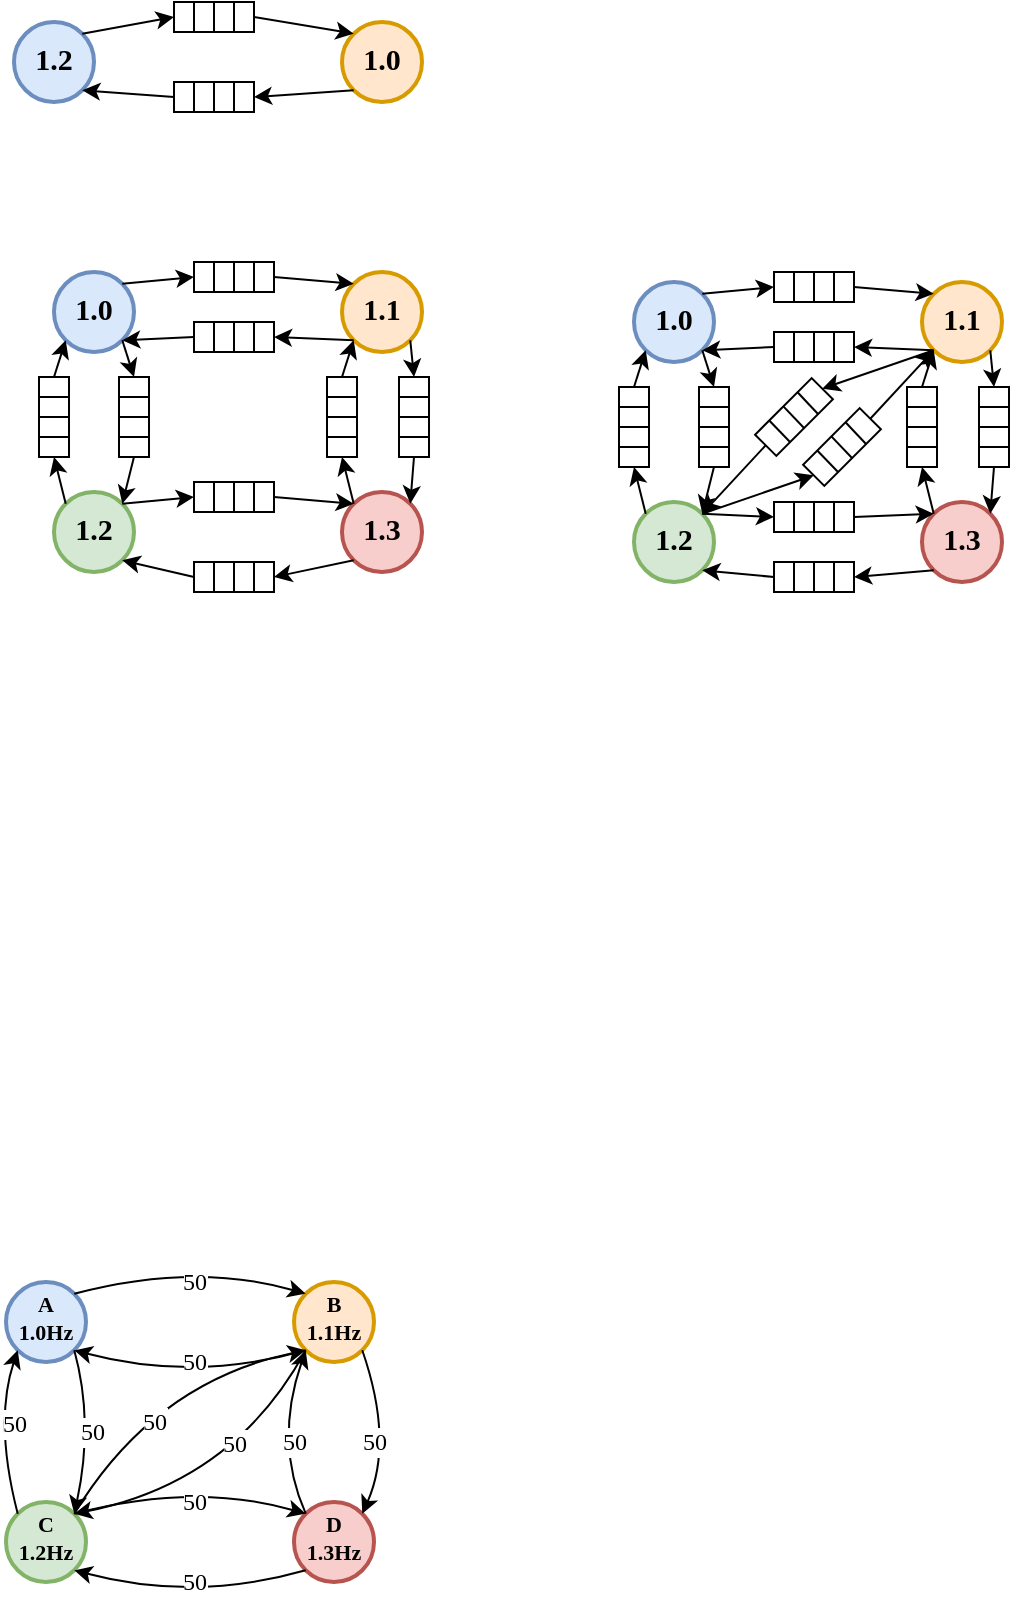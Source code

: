 <mxfile version="22.1.2" type="device">
  <diagram name="Page-1" id="pdl15wz-G_jokOoiUY8N">
    <mxGraphModel dx="1026" dy="1912" grid="1" gridSize="10" guides="1" tooltips="1" connect="1" arrows="1" fold="1" page="1" pageScale="1" pageWidth="827" pageHeight="1169" math="0" shadow="0">
      <root>
        <mxCell id="0" />
        <mxCell id="1" parent="0" />
        <mxCell id="skYAwQOYRxRkHQXPUjND-1" value="&lt;font size=&quot;1&quot; face=&quot;Times New Roman&quot;&gt;&lt;b style=&quot;font-size: 15px;&quot;&gt;1.2&lt;/b&gt;&lt;/font&gt;" style="ellipse;whiteSpace=wrap;html=1;fillColor=#dae8fc;strokeColor=#6c8ebf;strokeWidth=2;align=center;verticalAlign=middle;spacing=0;spacingTop=-4;" parent="1" vertex="1">
          <mxGeometry x="250" y="-910" width="40" height="40" as="geometry" />
        </mxCell>
        <mxCell id="jl4wp86xwNKo0DiwbWFK-2" value="&lt;font size=&quot;1&quot; face=&quot;Times New Roman&quot;&gt;&lt;b style=&quot;font-size: 15px;&quot;&gt;1.0&lt;/b&gt;&lt;/font&gt;" style="ellipse;whiteSpace=wrap;html=1;fillColor=#ffe6cc;strokeColor=#d79b00;strokeWidth=2;align=center;verticalAlign=middle;spacing=0;spacingTop=-4;" parent="1" vertex="1">
          <mxGeometry x="414" y="-910" width="40" height="40" as="geometry" />
        </mxCell>
        <mxCell id="jl4wp86xwNKo0DiwbWFK-37" value="" style="group" parent="1" vertex="1" connectable="0">
          <mxGeometry x="330" y="-880" width="40" height="15" as="geometry" />
        </mxCell>
        <mxCell id="jl4wp86xwNKo0DiwbWFK-11" value="" style="group" parent="jl4wp86xwNKo0DiwbWFK-37" vertex="1" connectable="0">
          <mxGeometry width="40" height="15" as="geometry" />
        </mxCell>
        <mxCell id="jl4wp86xwNKo0DiwbWFK-12" value="" style="rounded=0;whiteSpace=wrap;html=1;" parent="jl4wp86xwNKo0DiwbWFK-11" vertex="1">
          <mxGeometry width="40" height="15" as="geometry" />
        </mxCell>
        <mxCell id="jl4wp86xwNKo0DiwbWFK-13" value="" style="endArrow=none;html=1;rounded=0;entryX=0.25;entryY=0;entryDx=0;entryDy=0;" parent="jl4wp86xwNKo0DiwbWFK-11" target="jl4wp86xwNKo0DiwbWFK-12" edge="1">
          <mxGeometry width="50" height="50" relative="1" as="geometry">
            <mxPoint x="10" y="15" as="sourcePoint" />
            <mxPoint x="60" y="30" as="targetPoint" />
          </mxGeometry>
        </mxCell>
        <mxCell id="jl4wp86xwNKo0DiwbWFK-14" value="" style="endArrow=none;html=1;rounded=0;entryX=0.5;entryY=0;entryDx=0;entryDy=0;" parent="jl4wp86xwNKo0DiwbWFK-11" target="jl4wp86xwNKo0DiwbWFK-12" edge="1">
          <mxGeometry width="50" height="50" relative="1" as="geometry">
            <mxPoint x="20" y="15" as="sourcePoint" />
            <mxPoint x="20" y="7.5" as="targetPoint" />
          </mxGeometry>
        </mxCell>
        <mxCell id="jl4wp86xwNKo0DiwbWFK-15" value="" style="endArrow=none;html=1;rounded=0;entryX=0.75;entryY=0;entryDx=0;entryDy=0;" parent="jl4wp86xwNKo0DiwbWFK-11" target="jl4wp86xwNKo0DiwbWFK-12" edge="1">
          <mxGeometry width="50" height="50" relative="1" as="geometry">
            <mxPoint x="30" y="15" as="sourcePoint" />
            <mxPoint x="30" y="15" as="targetPoint" />
          </mxGeometry>
        </mxCell>
        <mxCell id="jl4wp86xwNKo0DiwbWFK-16" value="" style="endArrow=classic;html=1;rounded=0;exitX=0;exitY=1;exitDx=0;exitDy=0;entryX=1;entryY=0.5;entryDx=0;entryDy=0;" parent="jl4wp86xwNKo0DiwbWFK-37" source="jl4wp86xwNKo0DiwbWFK-2" target="jl4wp86xwNKo0DiwbWFK-12" edge="1">
          <mxGeometry width="50" height="50" relative="1" as="geometry">
            <mxPoint x="50" y="-15" as="sourcePoint" />
            <mxPoint x="94" as="targetPoint" />
          </mxGeometry>
        </mxCell>
        <mxCell id="jl4wp86xwNKo0DiwbWFK-17" value="" style="endArrow=classic;html=1;rounded=0;exitX=0;exitY=0.5;exitDx=0;exitDy=0;entryX=1;entryY=1;entryDx=0;entryDy=0;" parent="jl4wp86xwNKo0DiwbWFK-37" source="jl4wp86xwNKo0DiwbWFK-12" target="skYAwQOYRxRkHQXPUjND-1" edge="1">
          <mxGeometry width="50" height="50" relative="1" as="geometry">
            <mxPoint x="94" as="sourcePoint" />
            <mxPoint x="50" y="15" as="targetPoint" />
          </mxGeometry>
        </mxCell>
        <mxCell id="jl4wp86xwNKo0DiwbWFK-56" value="" style="group" parent="1" vertex="1" connectable="0">
          <mxGeometry x="330" y="-920" width="40" height="15" as="geometry" />
        </mxCell>
        <mxCell id="jl4wp86xwNKo0DiwbWFK-8" value="" style="group" parent="jl4wp86xwNKo0DiwbWFK-56" vertex="1" connectable="0">
          <mxGeometry width="40" height="15" as="geometry" />
        </mxCell>
        <mxCell id="jl4wp86xwNKo0DiwbWFK-4" value="" style="rounded=0;whiteSpace=wrap;html=1;" parent="jl4wp86xwNKo0DiwbWFK-8" vertex="1">
          <mxGeometry width="40" height="15" as="geometry" />
        </mxCell>
        <mxCell id="jl4wp86xwNKo0DiwbWFK-5" value="" style="endArrow=none;html=1;rounded=0;entryX=0.25;entryY=0;entryDx=0;entryDy=0;" parent="jl4wp86xwNKo0DiwbWFK-8" target="jl4wp86xwNKo0DiwbWFK-4" edge="1">
          <mxGeometry width="50" height="50" relative="1" as="geometry">
            <mxPoint x="10" y="15" as="sourcePoint" />
            <mxPoint x="60" y="30" as="targetPoint" />
          </mxGeometry>
        </mxCell>
        <mxCell id="jl4wp86xwNKo0DiwbWFK-6" value="" style="endArrow=none;html=1;rounded=0;entryX=0.5;entryY=0;entryDx=0;entryDy=0;" parent="jl4wp86xwNKo0DiwbWFK-8" target="jl4wp86xwNKo0DiwbWFK-4" edge="1">
          <mxGeometry width="50" height="50" relative="1" as="geometry">
            <mxPoint x="20" y="15" as="sourcePoint" />
            <mxPoint x="20" y="7.5" as="targetPoint" />
          </mxGeometry>
        </mxCell>
        <mxCell id="jl4wp86xwNKo0DiwbWFK-7" value="" style="endArrow=none;html=1;rounded=0;entryX=0.75;entryY=0;entryDx=0;entryDy=0;" parent="jl4wp86xwNKo0DiwbWFK-8" target="jl4wp86xwNKo0DiwbWFK-4" edge="1">
          <mxGeometry width="50" height="50" relative="1" as="geometry">
            <mxPoint x="30" y="15" as="sourcePoint" />
            <mxPoint x="30" y="15" as="targetPoint" />
          </mxGeometry>
        </mxCell>
        <mxCell id="jl4wp86xwNKo0DiwbWFK-9" value="" style="endArrow=classic;html=1;rounded=0;exitX=1;exitY=0.5;exitDx=0;exitDy=0;entryX=0;entryY=0;entryDx=0;entryDy=0;" parent="jl4wp86xwNKo0DiwbWFK-56" source="jl4wp86xwNKo0DiwbWFK-4" target="jl4wp86xwNKo0DiwbWFK-2" edge="1">
          <mxGeometry width="50" height="50" relative="1" as="geometry">
            <mxPoint x="-30" y="30" as="sourcePoint" />
            <mxPoint x="10" y="15" as="targetPoint" />
          </mxGeometry>
        </mxCell>
        <mxCell id="jl4wp86xwNKo0DiwbWFK-3" value="" style="endArrow=classic;html=1;rounded=0;exitX=1;exitY=0;exitDx=0;exitDy=0;entryX=0;entryY=0.5;entryDx=0;entryDy=0;" parent="1" source="skYAwQOYRxRkHQXPUjND-1" target="jl4wp86xwNKo0DiwbWFK-4" edge="1">
          <mxGeometry width="50" height="50" relative="1" as="geometry">
            <mxPoint x="-270" y="1120" as="sourcePoint" />
            <mxPoint x="-320" y="936" as="targetPoint" />
          </mxGeometry>
        </mxCell>
        <mxCell id="jl4wp86xwNKo0DiwbWFK-57" value="&lt;font size=&quot;1&quot; face=&quot;Times New Roman&quot;&gt;&lt;b style=&quot;font-size: 15px;&quot;&gt;1.0&lt;/b&gt;&lt;/font&gt;" style="ellipse;whiteSpace=wrap;html=1;fillColor=#dae8fc;strokeColor=#6c8ebf;strokeWidth=2;align=center;verticalAlign=middle;spacing=0;spacingTop=-4;" parent="1" vertex="1">
          <mxGeometry x="270" y="-785" width="40" height="40" as="geometry" />
        </mxCell>
        <mxCell id="jl4wp86xwNKo0DiwbWFK-58" value="&lt;font size=&quot;1&quot; face=&quot;Times New Roman&quot;&gt;&lt;b style=&quot;font-size: 15px;&quot;&gt;1.1&lt;/b&gt;&lt;/font&gt;" style="ellipse;whiteSpace=wrap;html=1;fillColor=#ffe6cc;strokeColor=#d79b00;strokeWidth=2;align=center;verticalAlign=middle;spacing=0;spacingTop=-4;" parent="1" vertex="1">
          <mxGeometry x="414" y="-785" width="40" height="40" as="geometry" />
        </mxCell>
        <mxCell id="jl4wp86xwNKo0DiwbWFK-59" value="" style="group" parent="1" vertex="1" connectable="0">
          <mxGeometry x="340" y="-760" width="40" height="15" as="geometry" />
        </mxCell>
        <mxCell id="jl4wp86xwNKo0DiwbWFK-60" value="" style="group" parent="jl4wp86xwNKo0DiwbWFK-59" vertex="1" connectable="0">
          <mxGeometry width="40" height="15" as="geometry" />
        </mxCell>
        <mxCell id="jl4wp86xwNKo0DiwbWFK-61" value="" style="rounded=0;whiteSpace=wrap;html=1;" parent="jl4wp86xwNKo0DiwbWFK-60" vertex="1">
          <mxGeometry width="40" height="15" as="geometry" />
        </mxCell>
        <mxCell id="jl4wp86xwNKo0DiwbWFK-62" value="" style="endArrow=none;html=1;rounded=0;entryX=0.25;entryY=0;entryDx=0;entryDy=0;" parent="jl4wp86xwNKo0DiwbWFK-60" target="jl4wp86xwNKo0DiwbWFK-61" edge="1">
          <mxGeometry width="50" height="50" relative="1" as="geometry">
            <mxPoint x="10" y="15" as="sourcePoint" />
            <mxPoint x="60" y="30" as="targetPoint" />
          </mxGeometry>
        </mxCell>
        <mxCell id="jl4wp86xwNKo0DiwbWFK-63" value="" style="endArrow=none;html=1;rounded=0;entryX=0.5;entryY=0;entryDx=0;entryDy=0;" parent="jl4wp86xwNKo0DiwbWFK-60" target="jl4wp86xwNKo0DiwbWFK-61" edge="1">
          <mxGeometry width="50" height="50" relative="1" as="geometry">
            <mxPoint x="20" y="15" as="sourcePoint" />
            <mxPoint x="20" y="7.5" as="targetPoint" />
          </mxGeometry>
        </mxCell>
        <mxCell id="jl4wp86xwNKo0DiwbWFK-64" value="" style="endArrow=none;html=1;rounded=0;entryX=0.75;entryY=0;entryDx=0;entryDy=0;" parent="jl4wp86xwNKo0DiwbWFK-60" target="jl4wp86xwNKo0DiwbWFK-61" edge="1">
          <mxGeometry width="50" height="50" relative="1" as="geometry">
            <mxPoint x="30" y="15" as="sourcePoint" />
            <mxPoint x="30" y="15" as="targetPoint" />
          </mxGeometry>
        </mxCell>
        <mxCell id="jl4wp86xwNKo0DiwbWFK-65" value="" style="endArrow=classic;html=1;rounded=0;entryX=1;entryY=0.5;entryDx=0;entryDy=0;exitX=0;exitY=1;exitDx=0;exitDy=0;" parent="1" source="jl4wp86xwNKo0DiwbWFK-58" target="jl4wp86xwNKo0DiwbWFK-61" edge="1">
          <mxGeometry width="50" height="50" relative="1" as="geometry">
            <mxPoint x="600" y="-770" as="sourcePoint" />
            <mxPoint x="412" y="-850" as="targetPoint" />
          </mxGeometry>
        </mxCell>
        <mxCell id="jl4wp86xwNKo0DiwbWFK-66" value="" style="endArrow=classic;html=1;rounded=0;exitX=0;exitY=0.5;exitDx=0;exitDy=0;entryX=1;entryY=1;entryDx=0;entryDy=0;" parent="1" source="jl4wp86xwNKo0DiwbWFK-61" target="jl4wp86xwNKo0DiwbWFK-57" edge="1">
          <mxGeometry width="50" height="50" relative="1" as="geometry">
            <mxPoint x="412" y="-850" as="sourcePoint" />
            <mxPoint x="490" y="-770" as="targetPoint" />
          </mxGeometry>
        </mxCell>
        <mxCell id="jl4wp86xwNKo0DiwbWFK-67" value="" style="group" parent="1" vertex="1" connectable="0">
          <mxGeometry x="340" y="-790" width="40" height="15" as="geometry" />
        </mxCell>
        <mxCell id="jl4wp86xwNKo0DiwbWFK-68" value="" style="group" parent="jl4wp86xwNKo0DiwbWFK-67" vertex="1" connectable="0">
          <mxGeometry width="40" height="15" as="geometry" />
        </mxCell>
        <mxCell id="jl4wp86xwNKo0DiwbWFK-69" value="" style="rounded=0;whiteSpace=wrap;html=1;" parent="jl4wp86xwNKo0DiwbWFK-68" vertex="1">
          <mxGeometry width="40" height="15" as="geometry" />
        </mxCell>
        <mxCell id="jl4wp86xwNKo0DiwbWFK-70" value="" style="endArrow=none;html=1;rounded=0;entryX=0.25;entryY=0;entryDx=0;entryDy=0;" parent="jl4wp86xwNKo0DiwbWFK-68" target="jl4wp86xwNKo0DiwbWFK-69" edge="1">
          <mxGeometry width="50" height="50" relative="1" as="geometry">
            <mxPoint x="10" y="15" as="sourcePoint" />
            <mxPoint x="60" y="30" as="targetPoint" />
          </mxGeometry>
        </mxCell>
        <mxCell id="jl4wp86xwNKo0DiwbWFK-71" value="" style="endArrow=none;html=1;rounded=0;entryX=0.5;entryY=0;entryDx=0;entryDy=0;" parent="jl4wp86xwNKo0DiwbWFK-68" target="jl4wp86xwNKo0DiwbWFK-69" edge="1">
          <mxGeometry width="50" height="50" relative="1" as="geometry">
            <mxPoint x="20" y="15" as="sourcePoint" />
            <mxPoint x="20" y="7.5" as="targetPoint" />
          </mxGeometry>
        </mxCell>
        <mxCell id="jl4wp86xwNKo0DiwbWFK-72" value="" style="endArrow=none;html=1;rounded=0;entryX=0.75;entryY=0;entryDx=0;entryDy=0;" parent="jl4wp86xwNKo0DiwbWFK-68" target="jl4wp86xwNKo0DiwbWFK-69" edge="1">
          <mxGeometry width="50" height="50" relative="1" as="geometry">
            <mxPoint x="30" y="15" as="sourcePoint" />
            <mxPoint x="30" y="15" as="targetPoint" />
          </mxGeometry>
        </mxCell>
        <mxCell id="jl4wp86xwNKo0DiwbWFK-73" value="" style="endArrow=classic;html=1;rounded=0;exitX=1;exitY=0.5;exitDx=0;exitDy=0;entryX=0;entryY=0;entryDx=0;entryDy=0;" parent="1" source="jl4wp86xwNKo0DiwbWFK-69" target="jl4wp86xwNKo0DiwbWFK-58" edge="1">
          <mxGeometry width="50" height="50" relative="1" as="geometry">
            <mxPoint x="488" y="-770" as="sourcePoint" />
            <mxPoint x="590" y="-810" as="targetPoint" />
          </mxGeometry>
        </mxCell>
        <mxCell id="jl4wp86xwNKo0DiwbWFK-74" value="" style="endArrow=classic;html=1;rounded=0;entryX=0;entryY=0.5;entryDx=0;entryDy=0;exitX=1;exitY=0;exitDx=0;exitDy=0;" parent="1" source="jl4wp86xwNKo0DiwbWFK-57" target="jl4wp86xwNKo0DiwbWFK-69" edge="1">
          <mxGeometry width="50" height="50" relative="1" as="geometry">
            <mxPoint x="490" y="-810" as="sourcePoint" />
            <mxPoint x="-132" y="1046" as="targetPoint" />
          </mxGeometry>
        </mxCell>
        <mxCell id="jl4wp86xwNKo0DiwbWFK-75" value="&lt;font size=&quot;1&quot; face=&quot;Times New Roman&quot;&gt;&lt;b style=&quot;font-size: 15px;&quot;&gt;1.3&lt;/b&gt;&lt;/font&gt;" style="ellipse;whiteSpace=wrap;html=1;fillColor=#f8cecc;strokeColor=#b85450;strokeWidth=2;align=center;verticalAlign=middle;spacing=0;spacingTop=-4;" parent="1" vertex="1">
          <mxGeometry x="414" y="-675" width="40" height="40" as="geometry" />
        </mxCell>
        <mxCell id="jl4wp86xwNKo0DiwbWFK-76" value="&lt;font size=&quot;1&quot; face=&quot;Times New Roman&quot;&gt;&lt;b style=&quot;font-size: 15px;&quot;&gt;1.2&lt;/b&gt;&lt;/font&gt;" style="ellipse;whiteSpace=wrap;html=1;fillColor=#d5e8d4;strokeColor=#82b366;strokeWidth=2;align=center;verticalAlign=middle;spacing=0;spacingTop=-4;" parent="1" vertex="1">
          <mxGeometry x="270" y="-675" width="40" height="40" as="geometry" />
        </mxCell>
        <mxCell id="jl4wp86xwNKo0DiwbWFK-84" value="" style="group;rotation=-90;" parent="1" vertex="1" connectable="0">
          <mxGeometry x="250" y="-720" width="40" height="15" as="geometry" />
        </mxCell>
        <mxCell id="jl4wp86xwNKo0DiwbWFK-85" value="" style="group;rotation=-90;" parent="jl4wp86xwNKo0DiwbWFK-84" vertex="1" connectable="0">
          <mxGeometry width="40" height="15" as="geometry" />
        </mxCell>
        <mxCell id="jl4wp86xwNKo0DiwbWFK-86" value="" style="rounded=0;whiteSpace=wrap;html=1;rotation=-90;" parent="jl4wp86xwNKo0DiwbWFK-85" vertex="1">
          <mxGeometry width="40" height="15" as="geometry" />
        </mxCell>
        <mxCell id="jl4wp86xwNKo0DiwbWFK-87" value="" style="endArrow=none;html=1;rounded=0;entryX=0.25;entryY=0;entryDx=0;entryDy=0;exitX=0.25;exitY=1;exitDx=0;exitDy=0;" parent="jl4wp86xwNKo0DiwbWFK-85" source="jl4wp86xwNKo0DiwbWFK-86" target="jl4wp86xwNKo0DiwbWFK-86" edge="1">
          <mxGeometry width="50" height="50" relative="1" as="geometry">
            <mxPoint x="30" y="15" as="sourcePoint" />
            <mxPoint x="50" y="-22.5" as="targetPoint" />
          </mxGeometry>
        </mxCell>
        <mxCell id="jl4wp86xwNKo0DiwbWFK-88" value="" style="endArrow=none;html=1;rounded=0;entryX=0.5;entryY=0;entryDx=0;entryDy=0;exitX=0.5;exitY=1;exitDx=0;exitDy=0;" parent="jl4wp86xwNKo0DiwbWFK-85" source="jl4wp86xwNKo0DiwbWFK-86" target="jl4wp86xwNKo0DiwbWFK-86" edge="1">
          <mxGeometry width="50" height="50" relative="1" as="geometry">
            <mxPoint x="30" y="7.5" as="sourcePoint" />
            <mxPoint x="20" y="7.5" as="targetPoint" />
          </mxGeometry>
        </mxCell>
        <mxCell id="jl4wp86xwNKo0DiwbWFK-89" value="" style="endArrow=none;html=1;rounded=0;entryX=0.75;entryY=0;entryDx=0;entryDy=0;exitX=0.75;exitY=1;exitDx=0;exitDy=0;" parent="jl4wp86xwNKo0DiwbWFK-85" source="jl4wp86xwNKo0DiwbWFK-86" target="jl4wp86xwNKo0DiwbWFK-86" edge="1">
          <mxGeometry width="50" height="50" relative="1" as="geometry">
            <mxPoint x="30" as="sourcePoint" />
            <mxPoint x="30" as="targetPoint" />
          </mxGeometry>
        </mxCell>
        <mxCell id="jl4wp86xwNKo0DiwbWFK-90" value="" style="endArrow=classic;html=1;rounded=0;exitX=1;exitY=0.5;exitDx=0;exitDy=0;entryX=0;entryY=1;entryDx=0;entryDy=0;" parent="1" source="jl4wp86xwNKo0DiwbWFK-86" target="jl4wp86xwNKo0DiwbWFK-57" edge="1">
          <mxGeometry width="50" height="50" relative="1" as="geometry">
            <mxPoint x="498" y="-760" as="sourcePoint" />
            <mxPoint x="220" y="-730" as="targetPoint" />
          </mxGeometry>
        </mxCell>
        <mxCell id="jl4wp86xwNKo0DiwbWFK-91" value="" style="endArrow=classic;html=1;rounded=0;entryX=0;entryY=0.5;entryDx=0;entryDy=0;exitX=0;exitY=0;exitDx=0;exitDy=0;" parent="1" source="jl4wp86xwNKo0DiwbWFK-76" target="jl4wp86xwNKo0DiwbWFK-86" edge="1">
          <mxGeometry width="50" height="50" relative="1" as="geometry">
            <mxPoint x="200" y="-630" as="sourcePoint" />
            <mxPoint x="-122" y="1056" as="targetPoint" />
          </mxGeometry>
        </mxCell>
        <mxCell id="jl4wp86xwNKo0DiwbWFK-99" value="" style="endArrow=classic;html=1;rounded=0;exitX=1;exitY=0.5;exitDx=0;exitDy=0;entryX=1;entryY=0;entryDx=0;entryDy=0;" parent="1" target="jl4wp86xwNKo0DiwbWFK-76" edge="1">
          <mxGeometry width="50" height="50" relative="1" as="geometry">
            <mxPoint x="310" y="-692.5" as="sourcePoint" />
            <mxPoint x="390" y="-710" as="targetPoint" />
          </mxGeometry>
        </mxCell>
        <mxCell id="jl4wp86xwNKo0DiwbWFK-100" value="" style="endArrow=classic;html=1;rounded=0;entryX=0;entryY=0.5;entryDx=0;entryDy=0;exitX=1;exitY=1;exitDx=0;exitDy=0;" parent="1" source="jl4wp86xwNKo0DiwbWFK-57" edge="1">
          <mxGeometry width="50" height="50" relative="1" as="geometry">
            <mxPoint x="310" y="-690" as="sourcePoint" />
            <mxPoint x="310" y="-732.5" as="targetPoint" />
          </mxGeometry>
        </mxCell>
        <mxCell id="jl4wp86xwNKo0DiwbWFK-101" value="" style="group" parent="1" vertex="1" connectable="0">
          <mxGeometry x="340" y="-640" width="40" height="15" as="geometry" />
        </mxCell>
        <mxCell id="jl4wp86xwNKo0DiwbWFK-102" value="" style="group" parent="jl4wp86xwNKo0DiwbWFK-101" vertex="1" connectable="0">
          <mxGeometry width="40" height="15" as="geometry" />
        </mxCell>
        <mxCell id="jl4wp86xwNKo0DiwbWFK-103" value="" style="rounded=0;whiteSpace=wrap;html=1;" parent="jl4wp86xwNKo0DiwbWFK-102" vertex="1">
          <mxGeometry width="40" height="15" as="geometry" />
        </mxCell>
        <mxCell id="jl4wp86xwNKo0DiwbWFK-104" value="" style="endArrow=none;html=1;rounded=0;entryX=0.25;entryY=0;entryDx=0;entryDy=0;" parent="jl4wp86xwNKo0DiwbWFK-102" target="jl4wp86xwNKo0DiwbWFK-103" edge="1">
          <mxGeometry width="50" height="50" relative="1" as="geometry">
            <mxPoint x="10" y="15" as="sourcePoint" />
            <mxPoint x="60" y="30" as="targetPoint" />
          </mxGeometry>
        </mxCell>
        <mxCell id="jl4wp86xwNKo0DiwbWFK-105" value="" style="endArrow=none;html=1;rounded=0;entryX=0.5;entryY=0;entryDx=0;entryDy=0;" parent="jl4wp86xwNKo0DiwbWFK-102" target="jl4wp86xwNKo0DiwbWFK-103" edge="1">
          <mxGeometry width="50" height="50" relative="1" as="geometry">
            <mxPoint x="20" y="15" as="sourcePoint" />
            <mxPoint x="20" y="7.5" as="targetPoint" />
          </mxGeometry>
        </mxCell>
        <mxCell id="jl4wp86xwNKo0DiwbWFK-106" value="" style="endArrow=none;html=1;rounded=0;entryX=0.75;entryY=0;entryDx=0;entryDy=0;" parent="jl4wp86xwNKo0DiwbWFK-102" target="jl4wp86xwNKo0DiwbWFK-103" edge="1">
          <mxGeometry width="50" height="50" relative="1" as="geometry">
            <mxPoint x="30" y="15" as="sourcePoint" />
            <mxPoint x="30" y="15" as="targetPoint" />
          </mxGeometry>
        </mxCell>
        <mxCell id="jl4wp86xwNKo0DiwbWFK-107" value="" style="endArrow=classic;html=1;rounded=0;entryX=1;entryY=0.5;entryDx=0;entryDy=0;exitX=0;exitY=1;exitDx=0;exitDy=0;" parent="1" source="jl4wp86xwNKo0DiwbWFK-75" target="jl4wp86xwNKo0DiwbWFK-103" edge="1">
          <mxGeometry width="50" height="50" relative="1" as="geometry">
            <mxPoint x="418" y="-636" as="sourcePoint" />
            <mxPoint x="410" y="-730" as="targetPoint" />
          </mxGeometry>
        </mxCell>
        <mxCell id="jl4wp86xwNKo0DiwbWFK-108" value="" style="endArrow=classic;html=1;rounded=0;exitX=0;exitY=0.5;exitDx=0;exitDy=0;entryX=1;entryY=1;entryDx=0;entryDy=0;" parent="1" source="jl4wp86xwNKo0DiwbWFK-103" target="jl4wp86xwNKo0DiwbWFK-76" edge="1">
          <mxGeometry width="50" height="50" relative="1" as="geometry">
            <mxPoint x="410" y="-730" as="sourcePoint" />
            <mxPoint x="302" y="-636" as="targetPoint" />
          </mxGeometry>
        </mxCell>
        <mxCell id="jl4wp86xwNKo0DiwbWFK-109" value="" style="group" parent="1" vertex="1" connectable="0">
          <mxGeometry x="340" y="-680" width="40" height="15" as="geometry" />
        </mxCell>
        <mxCell id="jl4wp86xwNKo0DiwbWFK-110" value="" style="group" parent="jl4wp86xwNKo0DiwbWFK-109" vertex="1" connectable="0">
          <mxGeometry width="40" height="15" as="geometry" />
        </mxCell>
        <mxCell id="jl4wp86xwNKo0DiwbWFK-111" value="" style="rounded=0;whiteSpace=wrap;html=1;" parent="jl4wp86xwNKo0DiwbWFK-110" vertex="1">
          <mxGeometry width="40" height="15" as="geometry" />
        </mxCell>
        <mxCell id="jl4wp86xwNKo0DiwbWFK-112" value="" style="endArrow=none;html=1;rounded=0;entryX=0.25;entryY=0;entryDx=0;entryDy=0;" parent="jl4wp86xwNKo0DiwbWFK-110" target="jl4wp86xwNKo0DiwbWFK-111" edge="1">
          <mxGeometry width="50" height="50" relative="1" as="geometry">
            <mxPoint x="10" y="15" as="sourcePoint" />
            <mxPoint x="60" y="30" as="targetPoint" />
          </mxGeometry>
        </mxCell>
        <mxCell id="jl4wp86xwNKo0DiwbWFK-113" value="" style="endArrow=none;html=1;rounded=0;entryX=0.5;entryY=0;entryDx=0;entryDy=0;" parent="jl4wp86xwNKo0DiwbWFK-110" target="jl4wp86xwNKo0DiwbWFK-111" edge="1">
          <mxGeometry width="50" height="50" relative="1" as="geometry">
            <mxPoint x="20" y="15" as="sourcePoint" />
            <mxPoint x="20" y="7.5" as="targetPoint" />
          </mxGeometry>
        </mxCell>
        <mxCell id="jl4wp86xwNKo0DiwbWFK-114" value="" style="endArrow=none;html=1;rounded=0;entryX=0.75;entryY=0;entryDx=0;entryDy=0;" parent="jl4wp86xwNKo0DiwbWFK-110" target="jl4wp86xwNKo0DiwbWFK-111" edge="1">
          <mxGeometry width="50" height="50" relative="1" as="geometry">
            <mxPoint x="30" y="15" as="sourcePoint" />
            <mxPoint x="30" y="15" as="targetPoint" />
          </mxGeometry>
        </mxCell>
        <mxCell id="jl4wp86xwNKo0DiwbWFK-115" value="" style="endArrow=classic;html=1;rounded=0;exitX=1;exitY=0.5;exitDx=0;exitDy=0;entryX=0;entryY=0;entryDx=0;entryDy=0;" parent="1" source="jl4wp86xwNKo0DiwbWFK-111" target="jl4wp86xwNKo0DiwbWFK-75" edge="1">
          <mxGeometry width="50" height="50" relative="1" as="geometry">
            <mxPoint x="486" y="-650" as="sourcePoint" />
            <mxPoint x="418" y="-664" as="targetPoint" />
          </mxGeometry>
        </mxCell>
        <mxCell id="jl4wp86xwNKo0DiwbWFK-116" value="" style="endArrow=classic;html=1;rounded=0;entryX=0;entryY=0.5;entryDx=0;entryDy=0;exitX=1;exitY=0;exitDx=0;exitDy=0;" parent="1" source="jl4wp86xwNKo0DiwbWFK-76" target="jl4wp86xwNKo0DiwbWFK-111" edge="1">
          <mxGeometry width="50" height="50" relative="1" as="geometry">
            <mxPoint x="302" y="-664" as="sourcePoint" />
            <mxPoint x="-134" y="1166" as="targetPoint" />
          </mxGeometry>
        </mxCell>
        <mxCell id="jl4wp86xwNKo0DiwbWFK-139" value="" style="endArrow=classic;html=1;rounded=0;exitX=1;exitY=0.5;exitDx=0;exitDy=0;entryX=0;entryY=1;entryDx=0;entryDy=0;" parent="1" source="jl4wp86xwNKo0DiwbWFK-254" target="jl4wp86xwNKo0DiwbWFK-58" edge="1">
          <mxGeometry width="50" height="50" relative="1" as="geometry">
            <mxPoint x="414" y="-732.5" as="sourcePoint" />
            <mxPoint x="420" y="-756" as="targetPoint" />
          </mxGeometry>
        </mxCell>
        <mxCell id="jl4wp86xwNKo0DiwbWFK-140" value="" style="endArrow=classic;html=1;rounded=0;entryX=0;entryY=0.5;entryDx=0;entryDy=0;exitX=0;exitY=0;exitDx=0;exitDy=0;" parent="1" source="jl4wp86xwNKo0DiwbWFK-75" target="jl4wp86xwNKo0DiwbWFK-254" edge="1">
          <mxGeometry width="50" height="50" relative="1" as="geometry">
            <mxPoint x="420" y="-664" as="sourcePoint" />
            <mxPoint x="414" y="-692.5" as="targetPoint" />
          </mxGeometry>
        </mxCell>
        <mxCell id="jl4wp86xwNKo0DiwbWFK-147" value="" style="endArrow=classic;html=1;rounded=0;exitX=0;exitY=0.5;exitDx=0;exitDy=0;entryX=1;entryY=0;entryDx=0;entryDy=0;" parent="1" source="jl4wp86xwNKo0DiwbWFK-248" target="jl4wp86xwNKo0DiwbWFK-75" edge="1">
          <mxGeometry width="50" height="50" relative="1" as="geometry">
            <mxPoint x="454" y="-692.5" as="sourcePoint" />
            <mxPoint x="448" y="-664" as="targetPoint" />
          </mxGeometry>
        </mxCell>
        <mxCell id="jl4wp86xwNKo0DiwbWFK-148" value="" style="endArrow=classic;html=1;rounded=0;entryX=1;entryY=0.5;entryDx=0;entryDy=0;exitX=1;exitY=1;exitDx=0;exitDy=0;" parent="1" source="jl4wp86xwNKo0DiwbWFK-58" target="jl4wp86xwNKo0DiwbWFK-248" edge="1">
          <mxGeometry width="50" height="50" relative="1" as="geometry">
            <mxPoint x="448" y="-756" as="sourcePoint" />
            <mxPoint x="454" y="-732.5" as="targetPoint" />
          </mxGeometry>
        </mxCell>
        <mxCell id="jl4wp86xwNKo0DiwbWFK-240" value="" style="group;rotation=-90;" parent="1" vertex="1" connectable="0">
          <mxGeometry x="290" y="-720" width="40" height="15" as="geometry" />
        </mxCell>
        <mxCell id="jl4wp86xwNKo0DiwbWFK-241" value="" style="group;rotation=-90;" parent="jl4wp86xwNKo0DiwbWFK-240" vertex="1" connectable="0">
          <mxGeometry width="40" height="15" as="geometry" />
        </mxCell>
        <mxCell id="jl4wp86xwNKo0DiwbWFK-242" value="" style="rounded=0;whiteSpace=wrap;html=1;rotation=-90;" parent="jl4wp86xwNKo0DiwbWFK-241" vertex="1">
          <mxGeometry width="40" height="15" as="geometry" />
        </mxCell>
        <mxCell id="jl4wp86xwNKo0DiwbWFK-243" value="" style="endArrow=none;html=1;rounded=0;entryX=0.25;entryY=0;entryDx=0;entryDy=0;exitX=0.25;exitY=1;exitDx=0;exitDy=0;" parent="jl4wp86xwNKo0DiwbWFK-241" source="jl4wp86xwNKo0DiwbWFK-242" target="jl4wp86xwNKo0DiwbWFK-242" edge="1">
          <mxGeometry width="50" height="50" relative="1" as="geometry">
            <mxPoint x="30" y="15" as="sourcePoint" />
            <mxPoint x="50" y="-22.5" as="targetPoint" />
          </mxGeometry>
        </mxCell>
        <mxCell id="jl4wp86xwNKo0DiwbWFK-244" value="" style="endArrow=none;html=1;rounded=0;entryX=0.5;entryY=0;entryDx=0;entryDy=0;exitX=0.5;exitY=1;exitDx=0;exitDy=0;" parent="jl4wp86xwNKo0DiwbWFK-241" source="jl4wp86xwNKo0DiwbWFK-242" target="jl4wp86xwNKo0DiwbWFK-242" edge="1">
          <mxGeometry width="50" height="50" relative="1" as="geometry">
            <mxPoint x="30" y="7.5" as="sourcePoint" />
            <mxPoint x="20" y="7.5" as="targetPoint" />
          </mxGeometry>
        </mxCell>
        <mxCell id="jl4wp86xwNKo0DiwbWFK-245" value="" style="endArrow=none;html=1;rounded=0;entryX=0.75;entryY=0;entryDx=0;entryDy=0;exitX=0.75;exitY=1;exitDx=0;exitDy=0;" parent="jl4wp86xwNKo0DiwbWFK-241" source="jl4wp86xwNKo0DiwbWFK-242" target="jl4wp86xwNKo0DiwbWFK-242" edge="1">
          <mxGeometry width="50" height="50" relative="1" as="geometry">
            <mxPoint x="30" as="sourcePoint" />
            <mxPoint x="30" as="targetPoint" />
          </mxGeometry>
        </mxCell>
        <mxCell id="jl4wp86xwNKo0DiwbWFK-246" value="" style="group;rotation=-90;" parent="1" vertex="1" connectable="0">
          <mxGeometry x="430" y="-720" width="40" height="15" as="geometry" />
        </mxCell>
        <mxCell id="jl4wp86xwNKo0DiwbWFK-247" value="" style="group;rotation=-90;" parent="jl4wp86xwNKo0DiwbWFK-246" vertex="1" connectable="0">
          <mxGeometry width="40" height="15" as="geometry" />
        </mxCell>
        <mxCell id="jl4wp86xwNKo0DiwbWFK-248" value="" style="rounded=0;whiteSpace=wrap;html=1;rotation=-90;" parent="jl4wp86xwNKo0DiwbWFK-247" vertex="1">
          <mxGeometry width="40" height="15" as="geometry" />
        </mxCell>
        <mxCell id="jl4wp86xwNKo0DiwbWFK-249" value="" style="endArrow=none;html=1;rounded=0;entryX=0.25;entryY=0;entryDx=0;entryDy=0;exitX=0.25;exitY=1;exitDx=0;exitDy=0;" parent="jl4wp86xwNKo0DiwbWFK-247" source="jl4wp86xwNKo0DiwbWFK-248" target="jl4wp86xwNKo0DiwbWFK-248" edge="1">
          <mxGeometry width="50" height="50" relative="1" as="geometry">
            <mxPoint x="30" y="15" as="sourcePoint" />
            <mxPoint x="50" y="-22.5" as="targetPoint" />
          </mxGeometry>
        </mxCell>
        <mxCell id="jl4wp86xwNKo0DiwbWFK-250" value="" style="endArrow=none;html=1;rounded=0;entryX=0.5;entryY=0;entryDx=0;entryDy=0;exitX=0.5;exitY=1;exitDx=0;exitDy=0;" parent="jl4wp86xwNKo0DiwbWFK-247" source="jl4wp86xwNKo0DiwbWFK-248" target="jl4wp86xwNKo0DiwbWFK-248" edge="1">
          <mxGeometry width="50" height="50" relative="1" as="geometry">
            <mxPoint x="30" y="7.5" as="sourcePoint" />
            <mxPoint x="20" y="7.5" as="targetPoint" />
          </mxGeometry>
        </mxCell>
        <mxCell id="jl4wp86xwNKo0DiwbWFK-251" value="" style="endArrow=none;html=1;rounded=0;entryX=0.75;entryY=0;entryDx=0;entryDy=0;exitX=0.75;exitY=1;exitDx=0;exitDy=0;" parent="jl4wp86xwNKo0DiwbWFK-247" source="jl4wp86xwNKo0DiwbWFK-248" target="jl4wp86xwNKo0DiwbWFK-248" edge="1">
          <mxGeometry width="50" height="50" relative="1" as="geometry">
            <mxPoint x="30" as="sourcePoint" />
            <mxPoint x="30" as="targetPoint" />
          </mxGeometry>
        </mxCell>
        <mxCell id="jl4wp86xwNKo0DiwbWFK-252" value="" style="group;rotation=-90;" parent="1" vertex="1" connectable="0">
          <mxGeometry x="394" y="-720" width="40" height="15" as="geometry" />
        </mxCell>
        <mxCell id="jl4wp86xwNKo0DiwbWFK-253" value="" style="group;rotation=-90;" parent="jl4wp86xwNKo0DiwbWFK-252" vertex="1" connectable="0">
          <mxGeometry width="40" height="15" as="geometry" />
        </mxCell>
        <mxCell id="jl4wp86xwNKo0DiwbWFK-254" value="" style="rounded=0;whiteSpace=wrap;html=1;rotation=-90;" parent="jl4wp86xwNKo0DiwbWFK-253" vertex="1">
          <mxGeometry width="40" height="15" as="geometry" />
        </mxCell>
        <mxCell id="jl4wp86xwNKo0DiwbWFK-255" value="" style="endArrow=none;html=1;rounded=0;entryX=0.25;entryY=0;entryDx=0;entryDy=0;exitX=0.25;exitY=1;exitDx=0;exitDy=0;" parent="jl4wp86xwNKo0DiwbWFK-253" source="jl4wp86xwNKo0DiwbWFK-254" target="jl4wp86xwNKo0DiwbWFK-254" edge="1">
          <mxGeometry width="50" height="50" relative="1" as="geometry">
            <mxPoint x="30" y="15" as="sourcePoint" />
            <mxPoint x="50" y="-22.5" as="targetPoint" />
          </mxGeometry>
        </mxCell>
        <mxCell id="jl4wp86xwNKo0DiwbWFK-256" value="" style="endArrow=none;html=1;rounded=0;entryX=0.5;entryY=0;entryDx=0;entryDy=0;exitX=0.5;exitY=1;exitDx=0;exitDy=0;" parent="jl4wp86xwNKo0DiwbWFK-253" source="jl4wp86xwNKo0DiwbWFK-254" target="jl4wp86xwNKo0DiwbWFK-254" edge="1">
          <mxGeometry width="50" height="50" relative="1" as="geometry">
            <mxPoint x="30" y="7.5" as="sourcePoint" />
            <mxPoint x="20" y="7.5" as="targetPoint" />
          </mxGeometry>
        </mxCell>
        <mxCell id="jl4wp86xwNKo0DiwbWFK-257" value="" style="endArrow=none;html=1;rounded=0;entryX=0.75;entryY=0;entryDx=0;entryDy=0;exitX=0.75;exitY=1;exitDx=0;exitDy=0;" parent="jl4wp86xwNKo0DiwbWFK-253" source="jl4wp86xwNKo0DiwbWFK-254" target="jl4wp86xwNKo0DiwbWFK-254" edge="1">
          <mxGeometry width="50" height="50" relative="1" as="geometry">
            <mxPoint x="30" as="sourcePoint" />
            <mxPoint x="30" as="targetPoint" />
          </mxGeometry>
        </mxCell>
        <mxCell id="jl4wp86xwNKo0DiwbWFK-353" value="&lt;font size=&quot;1&quot; face=&quot;Times New Roman&quot;&gt;&lt;b style=&quot;font-size: 15px;&quot;&gt;1.0&lt;/b&gt;&lt;/font&gt;" style="ellipse;whiteSpace=wrap;html=1;fillColor=#dae8fc;strokeColor=#6c8ebf;strokeWidth=2;align=center;verticalAlign=middle;spacing=0;spacingTop=-4;" parent="1" vertex="1">
          <mxGeometry x="560" y="-780" width="40" height="40" as="geometry" />
        </mxCell>
        <mxCell id="jl4wp86xwNKo0DiwbWFK-354" value="&lt;font size=&quot;1&quot; face=&quot;Times New Roman&quot;&gt;&lt;b style=&quot;font-size: 15px;&quot;&gt;1.1&lt;/b&gt;&lt;/font&gt;" style="ellipse;whiteSpace=wrap;html=1;fillColor=#ffe6cc;strokeColor=#d79b00;strokeWidth=2;align=center;verticalAlign=middle;spacing=0;spacingTop=-4;" parent="1" vertex="1">
          <mxGeometry x="704" y="-780" width="40" height="40" as="geometry" />
        </mxCell>
        <mxCell id="jl4wp86xwNKo0DiwbWFK-355" value="" style="group" parent="1" vertex="1" connectable="0">
          <mxGeometry x="630" y="-755" width="40" height="15" as="geometry" />
        </mxCell>
        <mxCell id="jl4wp86xwNKo0DiwbWFK-356" value="" style="group" parent="jl4wp86xwNKo0DiwbWFK-355" vertex="1" connectable="0">
          <mxGeometry width="40" height="15" as="geometry" />
        </mxCell>
        <mxCell id="jl4wp86xwNKo0DiwbWFK-357" value="" style="rounded=0;whiteSpace=wrap;html=1;" parent="jl4wp86xwNKo0DiwbWFK-356" vertex="1">
          <mxGeometry width="40" height="15" as="geometry" />
        </mxCell>
        <mxCell id="jl4wp86xwNKo0DiwbWFK-358" value="" style="endArrow=none;html=1;rounded=0;entryX=0.25;entryY=0;entryDx=0;entryDy=0;" parent="jl4wp86xwNKo0DiwbWFK-356" target="jl4wp86xwNKo0DiwbWFK-357" edge="1">
          <mxGeometry width="50" height="50" relative="1" as="geometry">
            <mxPoint x="10" y="15" as="sourcePoint" />
            <mxPoint x="60" y="30" as="targetPoint" />
          </mxGeometry>
        </mxCell>
        <mxCell id="jl4wp86xwNKo0DiwbWFK-359" value="" style="endArrow=none;html=1;rounded=0;entryX=0.5;entryY=0;entryDx=0;entryDy=0;" parent="jl4wp86xwNKo0DiwbWFK-356" target="jl4wp86xwNKo0DiwbWFK-357" edge="1">
          <mxGeometry width="50" height="50" relative="1" as="geometry">
            <mxPoint x="20" y="15" as="sourcePoint" />
            <mxPoint x="20" y="7.5" as="targetPoint" />
          </mxGeometry>
        </mxCell>
        <mxCell id="jl4wp86xwNKo0DiwbWFK-360" value="" style="endArrow=none;html=1;rounded=0;entryX=0.75;entryY=0;entryDx=0;entryDy=0;" parent="jl4wp86xwNKo0DiwbWFK-356" target="jl4wp86xwNKo0DiwbWFK-357" edge="1">
          <mxGeometry width="50" height="50" relative="1" as="geometry">
            <mxPoint x="30" y="15" as="sourcePoint" />
            <mxPoint x="30" y="15" as="targetPoint" />
          </mxGeometry>
        </mxCell>
        <mxCell id="jl4wp86xwNKo0DiwbWFK-361" value="" style="endArrow=classic;html=1;rounded=0;entryX=1;entryY=0.5;entryDx=0;entryDy=0;exitX=0;exitY=1;exitDx=0;exitDy=0;" parent="1" source="jl4wp86xwNKo0DiwbWFK-354" target="jl4wp86xwNKo0DiwbWFK-357" edge="1">
          <mxGeometry width="50" height="50" relative="1" as="geometry">
            <mxPoint x="890" y="-765" as="sourcePoint" />
            <mxPoint x="702" y="-845" as="targetPoint" />
          </mxGeometry>
        </mxCell>
        <mxCell id="jl4wp86xwNKo0DiwbWFK-362" value="" style="endArrow=classic;html=1;rounded=0;exitX=0;exitY=0.5;exitDx=0;exitDy=0;entryX=1;entryY=1;entryDx=0;entryDy=0;" parent="1" source="jl4wp86xwNKo0DiwbWFK-357" target="jl4wp86xwNKo0DiwbWFK-353" edge="1">
          <mxGeometry width="50" height="50" relative="1" as="geometry">
            <mxPoint x="702" y="-845" as="sourcePoint" />
            <mxPoint x="780" y="-765" as="targetPoint" />
          </mxGeometry>
        </mxCell>
        <mxCell id="jl4wp86xwNKo0DiwbWFK-363" value="" style="group" parent="1" vertex="1" connectable="0">
          <mxGeometry x="630" y="-785" width="40" height="15" as="geometry" />
        </mxCell>
        <mxCell id="jl4wp86xwNKo0DiwbWFK-364" value="" style="group" parent="jl4wp86xwNKo0DiwbWFK-363" vertex="1" connectable="0">
          <mxGeometry width="40" height="15" as="geometry" />
        </mxCell>
        <mxCell id="jl4wp86xwNKo0DiwbWFK-365" value="" style="rounded=0;whiteSpace=wrap;html=1;" parent="jl4wp86xwNKo0DiwbWFK-364" vertex="1">
          <mxGeometry width="40" height="15" as="geometry" />
        </mxCell>
        <mxCell id="jl4wp86xwNKo0DiwbWFK-366" value="" style="endArrow=none;html=1;rounded=0;entryX=0.25;entryY=0;entryDx=0;entryDy=0;" parent="jl4wp86xwNKo0DiwbWFK-364" target="jl4wp86xwNKo0DiwbWFK-365" edge="1">
          <mxGeometry width="50" height="50" relative="1" as="geometry">
            <mxPoint x="10" y="15" as="sourcePoint" />
            <mxPoint x="60" y="30" as="targetPoint" />
          </mxGeometry>
        </mxCell>
        <mxCell id="jl4wp86xwNKo0DiwbWFK-367" value="" style="endArrow=none;html=1;rounded=0;entryX=0.5;entryY=0;entryDx=0;entryDy=0;" parent="jl4wp86xwNKo0DiwbWFK-364" target="jl4wp86xwNKo0DiwbWFK-365" edge="1">
          <mxGeometry width="50" height="50" relative="1" as="geometry">
            <mxPoint x="20" y="15" as="sourcePoint" />
            <mxPoint x="20" y="7.5" as="targetPoint" />
          </mxGeometry>
        </mxCell>
        <mxCell id="jl4wp86xwNKo0DiwbWFK-368" value="" style="endArrow=none;html=1;rounded=0;entryX=0.75;entryY=0;entryDx=0;entryDy=0;" parent="jl4wp86xwNKo0DiwbWFK-364" target="jl4wp86xwNKo0DiwbWFK-365" edge="1">
          <mxGeometry width="50" height="50" relative="1" as="geometry">
            <mxPoint x="30" y="15" as="sourcePoint" />
            <mxPoint x="30" y="15" as="targetPoint" />
          </mxGeometry>
        </mxCell>
        <mxCell id="jl4wp86xwNKo0DiwbWFK-369" value="" style="endArrow=classic;html=1;rounded=0;exitX=1;exitY=0.5;exitDx=0;exitDy=0;entryX=0;entryY=0;entryDx=0;entryDy=0;" parent="1" source="jl4wp86xwNKo0DiwbWFK-365" target="jl4wp86xwNKo0DiwbWFK-354" edge="1">
          <mxGeometry width="50" height="50" relative="1" as="geometry">
            <mxPoint x="778" y="-765" as="sourcePoint" />
            <mxPoint x="880" y="-805" as="targetPoint" />
          </mxGeometry>
        </mxCell>
        <mxCell id="jl4wp86xwNKo0DiwbWFK-370" value="" style="endArrow=classic;html=1;rounded=0;entryX=0;entryY=0.5;entryDx=0;entryDy=0;exitX=1;exitY=0;exitDx=0;exitDy=0;" parent="1" source="jl4wp86xwNKo0DiwbWFK-353" target="jl4wp86xwNKo0DiwbWFK-365" edge="1">
          <mxGeometry width="50" height="50" relative="1" as="geometry">
            <mxPoint x="780" y="-805" as="sourcePoint" />
            <mxPoint x="158" y="1051" as="targetPoint" />
          </mxGeometry>
        </mxCell>
        <mxCell id="jl4wp86xwNKo0DiwbWFK-371" value="&lt;font size=&quot;1&quot; face=&quot;Times New Roman&quot;&gt;&lt;b style=&quot;font-size: 15px;&quot;&gt;1.3&lt;/b&gt;&lt;/font&gt;" style="ellipse;whiteSpace=wrap;html=1;fillColor=#f8cecc;strokeColor=#b85450;strokeWidth=2;align=center;verticalAlign=middle;spacing=0;spacingTop=-4;" parent="1" vertex="1">
          <mxGeometry x="704" y="-670" width="40" height="40" as="geometry" />
        </mxCell>
        <mxCell id="jl4wp86xwNKo0DiwbWFK-372" value="&lt;font size=&quot;1&quot; face=&quot;Times New Roman&quot;&gt;&lt;b style=&quot;font-size: 15px;&quot;&gt;1.2&lt;/b&gt;&lt;/font&gt;" style="ellipse;whiteSpace=wrap;html=1;fillColor=#d5e8d4;strokeColor=#82b366;strokeWidth=2;align=center;verticalAlign=middle;spacing=0;spacingTop=-4;" parent="1" vertex="1">
          <mxGeometry x="560" y="-670" width="40" height="40" as="geometry" />
        </mxCell>
        <mxCell id="jl4wp86xwNKo0DiwbWFK-373" value="" style="group;rotation=-90;" parent="1" vertex="1" connectable="0">
          <mxGeometry x="540" y="-715" width="40" height="15" as="geometry" />
        </mxCell>
        <mxCell id="jl4wp86xwNKo0DiwbWFK-374" value="" style="group;rotation=-90;" parent="jl4wp86xwNKo0DiwbWFK-373" vertex="1" connectable="0">
          <mxGeometry width="40" height="15" as="geometry" />
        </mxCell>
        <mxCell id="jl4wp86xwNKo0DiwbWFK-375" value="" style="rounded=0;whiteSpace=wrap;html=1;rotation=-90;" parent="jl4wp86xwNKo0DiwbWFK-374" vertex="1">
          <mxGeometry width="40" height="15" as="geometry" />
        </mxCell>
        <mxCell id="jl4wp86xwNKo0DiwbWFK-376" value="" style="endArrow=none;html=1;rounded=0;entryX=0.25;entryY=0;entryDx=0;entryDy=0;exitX=0.25;exitY=1;exitDx=0;exitDy=0;" parent="jl4wp86xwNKo0DiwbWFK-374" source="jl4wp86xwNKo0DiwbWFK-375" target="jl4wp86xwNKo0DiwbWFK-375" edge="1">
          <mxGeometry width="50" height="50" relative="1" as="geometry">
            <mxPoint x="30" y="15" as="sourcePoint" />
            <mxPoint x="50" y="-22.5" as="targetPoint" />
          </mxGeometry>
        </mxCell>
        <mxCell id="jl4wp86xwNKo0DiwbWFK-377" value="" style="endArrow=none;html=1;rounded=0;entryX=0.5;entryY=0;entryDx=0;entryDy=0;exitX=0.5;exitY=1;exitDx=0;exitDy=0;" parent="jl4wp86xwNKo0DiwbWFK-374" source="jl4wp86xwNKo0DiwbWFK-375" target="jl4wp86xwNKo0DiwbWFK-375" edge="1">
          <mxGeometry width="50" height="50" relative="1" as="geometry">
            <mxPoint x="30" y="7.5" as="sourcePoint" />
            <mxPoint x="20" y="7.5" as="targetPoint" />
          </mxGeometry>
        </mxCell>
        <mxCell id="jl4wp86xwNKo0DiwbWFK-378" value="" style="endArrow=none;html=1;rounded=0;entryX=0.75;entryY=0;entryDx=0;entryDy=0;exitX=0.75;exitY=1;exitDx=0;exitDy=0;" parent="jl4wp86xwNKo0DiwbWFK-374" source="jl4wp86xwNKo0DiwbWFK-375" target="jl4wp86xwNKo0DiwbWFK-375" edge="1">
          <mxGeometry width="50" height="50" relative="1" as="geometry">
            <mxPoint x="30" as="sourcePoint" />
            <mxPoint x="30" as="targetPoint" />
          </mxGeometry>
        </mxCell>
        <mxCell id="jl4wp86xwNKo0DiwbWFK-379" value="" style="endArrow=classic;html=1;rounded=0;exitX=1;exitY=0.5;exitDx=0;exitDy=0;entryX=0;entryY=1;entryDx=0;entryDy=0;" parent="1" source="jl4wp86xwNKo0DiwbWFK-375" target="jl4wp86xwNKo0DiwbWFK-353" edge="1">
          <mxGeometry width="50" height="50" relative="1" as="geometry">
            <mxPoint x="788" y="-755" as="sourcePoint" />
            <mxPoint x="510" y="-725" as="targetPoint" />
          </mxGeometry>
        </mxCell>
        <mxCell id="jl4wp86xwNKo0DiwbWFK-380" value="" style="endArrow=classic;html=1;rounded=0;entryX=0;entryY=0.5;entryDx=0;entryDy=0;exitX=0;exitY=0;exitDx=0;exitDy=0;" parent="1" source="jl4wp86xwNKo0DiwbWFK-372" target="jl4wp86xwNKo0DiwbWFK-375" edge="1">
          <mxGeometry width="50" height="50" relative="1" as="geometry">
            <mxPoint x="490" y="-625" as="sourcePoint" />
            <mxPoint x="168" y="1061" as="targetPoint" />
          </mxGeometry>
        </mxCell>
        <mxCell id="jl4wp86xwNKo0DiwbWFK-381" value="" style="endArrow=classic;html=1;rounded=0;exitX=1;exitY=0.5;exitDx=0;exitDy=0;entryX=1;entryY=0;entryDx=0;entryDy=0;" parent="1" target="jl4wp86xwNKo0DiwbWFK-372" edge="1">
          <mxGeometry width="50" height="50" relative="1" as="geometry">
            <mxPoint x="600" y="-687.5" as="sourcePoint" />
            <mxPoint x="680" y="-705" as="targetPoint" />
          </mxGeometry>
        </mxCell>
        <mxCell id="jl4wp86xwNKo0DiwbWFK-382" value="" style="endArrow=classic;html=1;rounded=0;entryX=0;entryY=0.5;entryDx=0;entryDy=0;exitX=1;exitY=1;exitDx=0;exitDy=0;" parent="1" source="jl4wp86xwNKo0DiwbWFK-353" edge="1">
          <mxGeometry width="50" height="50" relative="1" as="geometry">
            <mxPoint x="600" y="-685" as="sourcePoint" />
            <mxPoint x="600" y="-727.5" as="targetPoint" />
          </mxGeometry>
        </mxCell>
        <mxCell id="jl4wp86xwNKo0DiwbWFK-383" value="" style="group" parent="1" vertex="1" connectable="0">
          <mxGeometry x="630" y="-640" width="40" height="15" as="geometry" />
        </mxCell>
        <mxCell id="jl4wp86xwNKo0DiwbWFK-384" value="" style="group" parent="jl4wp86xwNKo0DiwbWFK-383" vertex="1" connectable="0">
          <mxGeometry width="40" height="15" as="geometry" />
        </mxCell>
        <mxCell id="jl4wp86xwNKo0DiwbWFK-385" value="" style="rounded=0;whiteSpace=wrap;html=1;" parent="jl4wp86xwNKo0DiwbWFK-384" vertex="1">
          <mxGeometry width="40" height="15" as="geometry" />
        </mxCell>
        <mxCell id="jl4wp86xwNKo0DiwbWFK-386" value="" style="endArrow=none;html=1;rounded=0;entryX=0.25;entryY=0;entryDx=0;entryDy=0;" parent="jl4wp86xwNKo0DiwbWFK-384" target="jl4wp86xwNKo0DiwbWFK-385" edge="1">
          <mxGeometry width="50" height="50" relative="1" as="geometry">
            <mxPoint x="10" y="15" as="sourcePoint" />
            <mxPoint x="60" y="30" as="targetPoint" />
          </mxGeometry>
        </mxCell>
        <mxCell id="jl4wp86xwNKo0DiwbWFK-387" value="" style="endArrow=none;html=1;rounded=0;entryX=0.5;entryY=0;entryDx=0;entryDy=0;" parent="jl4wp86xwNKo0DiwbWFK-384" target="jl4wp86xwNKo0DiwbWFK-385" edge="1">
          <mxGeometry width="50" height="50" relative="1" as="geometry">
            <mxPoint x="20" y="15" as="sourcePoint" />
            <mxPoint x="20" y="7.5" as="targetPoint" />
          </mxGeometry>
        </mxCell>
        <mxCell id="jl4wp86xwNKo0DiwbWFK-388" value="" style="endArrow=none;html=1;rounded=0;entryX=0.75;entryY=0;entryDx=0;entryDy=0;" parent="jl4wp86xwNKo0DiwbWFK-384" target="jl4wp86xwNKo0DiwbWFK-385" edge="1">
          <mxGeometry width="50" height="50" relative="1" as="geometry">
            <mxPoint x="30" y="15" as="sourcePoint" />
            <mxPoint x="30" y="15" as="targetPoint" />
          </mxGeometry>
        </mxCell>
        <mxCell id="jl4wp86xwNKo0DiwbWFK-389" value="" style="endArrow=classic;html=1;rounded=0;entryX=1;entryY=0.5;entryDx=0;entryDy=0;exitX=0;exitY=1;exitDx=0;exitDy=0;" parent="1" source="jl4wp86xwNKo0DiwbWFK-371" target="jl4wp86xwNKo0DiwbWFK-385" edge="1">
          <mxGeometry width="50" height="50" relative="1" as="geometry">
            <mxPoint x="708" y="-631" as="sourcePoint" />
            <mxPoint x="700" y="-725" as="targetPoint" />
          </mxGeometry>
        </mxCell>
        <mxCell id="jl4wp86xwNKo0DiwbWFK-390" value="" style="endArrow=classic;html=1;rounded=0;exitX=0;exitY=0.5;exitDx=0;exitDy=0;entryX=1;entryY=1;entryDx=0;entryDy=0;" parent="1" source="jl4wp86xwNKo0DiwbWFK-385" target="jl4wp86xwNKo0DiwbWFK-372" edge="1">
          <mxGeometry width="50" height="50" relative="1" as="geometry">
            <mxPoint x="700" y="-725" as="sourcePoint" />
            <mxPoint x="592" y="-631" as="targetPoint" />
          </mxGeometry>
        </mxCell>
        <mxCell id="jl4wp86xwNKo0DiwbWFK-391" value="" style="group" parent="1" vertex="1" connectable="0">
          <mxGeometry x="630" y="-670" width="40" height="15" as="geometry" />
        </mxCell>
        <mxCell id="jl4wp86xwNKo0DiwbWFK-392" value="" style="group" parent="jl4wp86xwNKo0DiwbWFK-391" vertex="1" connectable="0">
          <mxGeometry width="40" height="15" as="geometry" />
        </mxCell>
        <mxCell id="jl4wp86xwNKo0DiwbWFK-393" value="" style="rounded=0;whiteSpace=wrap;html=1;" parent="jl4wp86xwNKo0DiwbWFK-392" vertex="1">
          <mxGeometry width="40" height="15" as="geometry" />
        </mxCell>
        <mxCell id="jl4wp86xwNKo0DiwbWFK-394" value="" style="endArrow=none;html=1;rounded=0;entryX=0.25;entryY=0;entryDx=0;entryDy=0;" parent="jl4wp86xwNKo0DiwbWFK-392" target="jl4wp86xwNKo0DiwbWFK-393" edge="1">
          <mxGeometry width="50" height="50" relative="1" as="geometry">
            <mxPoint x="10" y="15" as="sourcePoint" />
            <mxPoint x="60" y="30" as="targetPoint" />
          </mxGeometry>
        </mxCell>
        <mxCell id="jl4wp86xwNKo0DiwbWFK-395" value="" style="endArrow=none;html=1;rounded=0;entryX=0.5;entryY=0;entryDx=0;entryDy=0;" parent="jl4wp86xwNKo0DiwbWFK-392" target="jl4wp86xwNKo0DiwbWFK-393" edge="1">
          <mxGeometry width="50" height="50" relative="1" as="geometry">
            <mxPoint x="20" y="15" as="sourcePoint" />
            <mxPoint x="20" y="7.5" as="targetPoint" />
          </mxGeometry>
        </mxCell>
        <mxCell id="jl4wp86xwNKo0DiwbWFK-396" value="" style="endArrow=none;html=1;rounded=0;entryX=0.75;entryY=0;entryDx=0;entryDy=0;" parent="jl4wp86xwNKo0DiwbWFK-392" target="jl4wp86xwNKo0DiwbWFK-393" edge="1">
          <mxGeometry width="50" height="50" relative="1" as="geometry">
            <mxPoint x="30" y="15" as="sourcePoint" />
            <mxPoint x="30" y="15" as="targetPoint" />
          </mxGeometry>
        </mxCell>
        <mxCell id="jl4wp86xwNKo0DiwbWFK-397" value="" style="endArrow=classic;html=1;rounded=0;exitX=1;exitY=0.5;exitDx=0;exitDy=0;entryX=0;entryY=0;entryDx=0;entryDy=0;" parent="1" source="jl4wp86xwNKo0DiwbWFK-393" target="jl4wp86xwNKo0DiwbWFK-371" edge="1">
          <mxGeometry width="50" height="50" relative="1" as="geometry">
            <mxPoint x="776" y="-645" as="sourcePoint" />
            <mxPoint x="708" y="-659" as="targetPoint" />
          </mxGeometry>
        </mxCell>
        <mxCell id="jl4wp86xwNKo0DiwbWFK-398" value="" style="endArrow=classic;html=1;rounded=0;entryX=0;entryY=0.5;entryDx=0;entryDy=0;exitX=1;exitY=0;exitDx=0;exitDy=0;" parent="1" source="jl4wp86xwNKo0DiwbWFK-372" target="jl4wp86xwNKo0DiwbWFK-393" edge="1">
          <mxGeometry width="50" height="50" relative="1" as="geometry">
            <mxPoint x="592" y="-659" as="sourcePoint" />
            <mxPoint x="156" y="1171" as="targetPoint" />
          </mxGeometry>
        </mxCell>
        <mxCell id="jl4wp86xwNKo0DiwbWFK-399" value="" style="endArrow=classic;html=1;rounded=0;exitX=1;exitY=0.5;exitDx=0;exitDy=0;entryX=0;entryY=1;entryDx=0;entryDy=0;" parent="1" source="jl4wp86xwNKo0DiwbWFK-417" target="jl4wp86xwNKo0DiwbWFK-354" edge="1">
          <mxGeometry width="50" height="50" relative="1" as="geometry">
            <mxPoint x="704" y="-727.5" as="sourcePoint" />
            <mxPoint x="710" y="-751" as="targetPoint" />
          </mxGeometry>
        </mxCell>
        <mxCell id="jl4wp86xwNKo0DiwbWFK-400" value="" style="endArrow=classic;html=1;rounded=0;entryX=0;entryY=0.5;entryDx=0;entryDy=0;exitX=0;exitY=0;exitDx=0;exitDy=0;" parent="1" source="jl4wp86xwNKo0DiwbWFK-371" target="jl4wp86xwNKo0DiwbWFK-417" edge="1">
          <mxGeometry width="50" height="50" relative="1" as="geometry">
            <mxPoint x="710" y="-659" as="sourcePoint" />
            <mxPoint x="704" y="-687.5" as="targetPoint" />
          </mxGeometry>
        </mxCell>
        <mxCell id="jl4wp86xwNKo0DiwbWFK-401" value="" style="endArrow=classic;html=1;rounded=0;exitX=0;exitY=0.5;exitDx=0;exitDy=0;entryX=1;entryY=0;entryDx=0;entryDy=0;" parent="1" source="jl4wp86xwNKo0DiwbWFK-411" target="jl4wp86xwNKo0DiwbWFK-371" edge="1">
          <mxGeometry width="50" height="50" relative="1" as="geometry">
            <mxPoint x="744" y="-687.5" as="sourcePoint" />
            <mxPoint x="738" y="-659" as="targetPoint" />
          </mxGeometry>
        </mxCell>
        <mxCell id="jl4wp86xwNKo0DiwbWFK-402" value="" style="endArrow=classic;html=1;rounded=0;entryX=1;entryY=0.5;entryDx=0;entryDy=0;exitX=1;exitY=1;exitDx=0;exitDy=0;" parent="1" source="jl4wp86xwNKo0DiwbWFK-354" target="jl4wp86xwNKo0DiwbWFK-411" edge="1">
          <mxGeometry width="50" height="50" relative="1" as="geometry">
            <mxPoint x="738" y="-751" as="sourcePoint" />
            <mxPoint x="744" y="-727.5" as="targetPoint" />
          </mxGeometry>
        </mxCell>
        <mxCell id="jl4wp86xwNKo0DiwbWFK-403" value="" style="group;rotation=-90;" parent="1" vertex="1" connectable="0">
          <mxGeometry x="580" y="-715" width="40" height="15" as="geometry" />
        </mxCell>
        <mxCell id="jl4wp86xwNKo0DiwbWFK-404" value="" style="group;rotation=-90;" parent="jl4wp86xwNKo0DiwbWFK-403" vertex="1" connectable="0">
          <mxGeometry width="40" height="15" as="geometry" />
        </mxCell>
        <mxCell id="jl4wp86xwNKo0DiwbWFK-405" value="" style="rounded=0;whiteSpace=wrap;html=1;rotation=-90;" parent="jl4wp86xwNKo0DiwbWFK-404" vertex="1">
          <mxGeometry width="40" height="15" as="geometry" />
        </mxCell>
        <mxCell id="jl4wp86xwNKo0DiwbWFK-406" value="" style="endArrow=none;html=1;rounded=0;entryX=0.25;entryY=0;entryDx=0;entryDy=0;exitX=0.25;exitY=1;exitDx=0;exitDy=0;" parent="jl4wp86xwNKo0DiwbWFK-404" source="jl4wp86xwNKo0DiwbWFK-405" target="jl4wp86xwNKo0DiwbWFK-405" edge="1">
          <mxGeometry width="50" height="50" relative="1" as="geometry">
            <mxPoint x="30" y="15" as="sourcePoint" />
            <mxPoint x="50" y="-22.5" as="targetPoint" />
          </mxGeometry>
        </mxCell>
        <mxCell id="jl4wp86xwNKo0DiwbWFK-407" value="" style="endArrow=none;html=1;rounded=0;entryX=0.5;entryY=0;entryDx=0;entryDy=0;exitX=0.5;exitY=1;exitDx=0;exitDy=0;" parent="jl4wp86xwNKo0DiwbWFK-404" source="jl4wp86xwNKo0DiwbWFK-405" target="jl4wp86xwNKo0DiwbWFK-405" edge="1">
          <mxGeometry width="50" height="50" relative="1" as="geometry">
            <mxPoint x="30" y="7.5" as="sourcePoint" />
            <mxPoint x="20" y="7.5" as="targetPoint" />
          </mxGeometry>
        </mxCell>
        <mxCell id="jl4wp86xwNKo0DiwbWFK-408" value="" style="endArrow=none;html=1;rounded=0;entryX=0.75;entryY=0;entryDx=0;entryDy=0;exitX=0.75;exitY=1;exitDx=0;exitDy=0;" parent="jl4wp86xwNKo0DiwbWFK-404" source="jl4wp86xwNKo0DiwbWFK-405" target="jl4wp86xwNKo0DiwbWFK-405" edge="1">
          <mxGeometry width="50" height="50" relative="1" as="geometry">
            <mxPoint x="30" as="sourcePoint" />
            <mxPoint x="30" as="targetPoint" />
          </mxGeometry>
        </mxCell>
        <mxCell id="jl4wp86xwNKo0DiwbWFK-409" value="" style="group;rotation=-90;" parent="1" vertex="1" connectable="0">
          <mxGeometry x="720" y="-715" width="40" height="15" as="geometry" />
        </mxCell>
        <mxCell id="jl4wp86xwNKo0DiwbWFK-410" value="" style="group;rotation=-90;" parent="jl4wp86xwNKo0DiwbWFK-409" vertex="1" connectable="0">
          <mxGeometry width="40" height="15" as="geometry" />
        </mxCell>
        <mxCell id="jl4wp86xwNKo0DiwbWFK-411" value="" style="rounded=0;whiteSpace=wrap;html=1;rotation=-90;" parent="jl4wp86xwNKo0DiwbWFK-410" vertex="1">
          <mxGeometry width="40" height="15" as="geometry" />
        </mxCell>
        <mxCell id="jl4wp86xwNKo0DiwbWFK-412" value="" style="endArrow=none;html=1;rounded=0;entryX=0.25;entryY=0;entryDx=0;entryDy=0;exitX=0.25;exitY=1;exitDx=0;exitDy=0;" parent="jl4wp86xwNKo0DiwbWFK-410" source="jl4wp86xwNKo0DiwbWFK-411" target="jl4wp86xwNKo0DiwbWFK-411" edge="1">
          <mxGeometry width="50" height="50" relative="1" as="geometry">
            <mxPoint x="30" y="15" as="sourcePoint" />
            <mxPoint x="50" y="-22.5" as="targetPoint" />
          </mxGeometry>
        </mxCell>
        <mxCell id="jl4wp86xwNKo0DiwbWFK-413" value="" style="endArrow=none;html=1;rounded=0;entryX=0.5;entryY=0;entryDx=0;entryDy=0;exitX=0.5;exitY=1;exitDx=0;exitDy=0;" parent="jl4wp86xwNKo0DiwbWFK-410" source="jl4wp86xwNKo0DiwbWFK-411" target="jl4wp86xwNKo0DiwbWFK-411" edge="1">
          <mxGeometry width="50" height="50" relative="1" as="geometry">
            <mxPoint x="30" y="7.5" as="sourcePoint" />
            <mxPoint x="20" y="7.5" as="targetPoint" />
          </mxGeometry>
        </mxCell>
        <mxCell id="jl4wp86xwNKo0DiwbWFK-414" value="" style="endArrow=none;html=1;rounded=0;entryX=0.75;entryY=0;entryDx=0;entryDy=0;exitX=0.75;exitY=1;exitDx=0;exitDy=0;" parent="jl4wp86xwNKo0DiwbWFK-410" source="jl4wp86xwNKo0DiwbWFK-411" target="jl4wp86xwNKo0DiwbWFK-411" edge="1">
          <mxGeometry width="50" height="50" relative="1" as="geometry">
            <mxPoint x="30" as="sourcePoint" />
            <mxPoint x="30" as="targetPoint" />
          </mxGeometry>
        </mxCell>
        <mxCell id="jl4wp86xwNKo0DiwbWFK-415" value="" style="group;rotation=-90;" parent="1" vertex="1" connectable="0">
          <mxGeometry x="684" y="-715" width="40" height="15" as="geometry" />
        </mxCell>
        <mxCell id="jl4wp86xwNKo0DiwbWFK-416" value="" style="group;rotation=-90;" parent="jl4wp86xwNKo0DiwbWFK-415" vertex="1" connectable="0">
          <mxGeometry width="40" height="15" as="geometry" />
        </mxCell>
        <mxCell id="jl4wp86xwNKo0DiwbWFK-417" value="" style="rounded=0;whiteSpace=wrap;html=1;rotation=-90;" parent="jl4wp86xwNKo0DiwbWFK-416" vertex="1">
          <mxGeometry width="40" height="15" as="geometry" />
        </mxCell>
        <mxCell id="jl4wp86xwNKo0DiwbWFK-418" value="" style="endArrow=none;html=1;rounded=0;entryX=0.25;entryY=0;entryDx=0;entryDy=0;exitX=0.25;exitY=1;exitDx=0;exitDy=0;" parent="jl4wp86xwNKo0DiwbWFK-416" source="jl4wp86xwNKo0DiwbWFK-417" target="jl4wp86xwNKo0DiwbWFK-417" edge="1">
          <mxGeometry width="50" height="50" relative="1" as="geometry">
            <mxPoint x="30" y="15" as="sourcePoint" />
            <mxPoint x="50" y="-22.5" as="targetPoint" />
          </mxGeometry>
        </mxCell>
        <mxCell id="jl4wp86xwNKo0DiwbWFK-419" value="" style="endArrow=none;html=1;rounded=0;entryX=0.5;entryY=0;entryDx=0;entryDy=0;exitX=0.5;exitY=1;exitDx=0;exitDy=0;" parent="jl4wp86xwNKo0DiwbWFK-416" source="jl4wp86xwNKo0DiwbWFK-417" target="jl4wp86xwNKo0DiwbWFK-417" edge="1">
          <mxGeometry width="50" height="50" relative="1" as="geometry">
            <mxPoint x="30" y="7.5" as="sourcePoint" />
            <mxPoint x="20" y="7.5" as="targetPoint" />
          </mxGeometry>
        </mxCell>
        <mxCell id="jl4wp86xwNKo0DiwbWFK-420" value="" style="endArrow=none;html=1;rounded=0;entryX=0.75;entryY=0;entryDx=0;entryDy=0;exitX=0.75;exitY=1;exitDx=0;exitDy=0;" parent="jl4wp86xwNKo0DiwbWFK-416" source="jl4wp86xwNKo0DiwbWFK-417" target="jl4wp86xwNKo0DiwbWFK-417" edge="1">
          <mxGeometry width="50" height="50" relative="1" as="geometry">
            <mxPoint x="30" as="sourcePoint" />
            <mxPoint x="30" as="targetPoint" />
          </mxGeometry>
        </mxCell>
        <mxCell id="jl4wp86xwNKo0DiwbWFK-421" value="" style="group;rotation=-45;" parent="1" vertex="1" connectable="0">
          <mxGeometry x="620" y="-720" width="40" height="15" as="geometry" />
        </mxCell>
        <mxCell id="jl4wp86xwNKo0DiwbWFK-422" value="" style="group;rotation=-45;" parent="jl4wp86xwNKo0DiwbWFK-421" vertex="1" connectable="0">
          <mxGeometry width="40" height="15" as="geometry" />
        </mxCell>
        <mxCell id="jl4wp86xwNKo0DiwbWFK-423" value="" style="rounded=0;whiteSpace=wrap;html=1;rotation=-45;" parent="jl4wp86xwNKo0DiwbWFK-422" vertex="1">
          <mxGeometry width="40" height="15" as="geometry" />
        </mxCell>
        <mxCell id="jl4wp86xwNKo0DiwbWFK-424" value="" style="endArrow=none;html=1;rounded=0;entryX=0.25;entryY=0;entryDx=0;entryDy=0;" parent="jl4wp86xwNKo0DiwbWFK-422" target="jl4wp86xwNKo0DiwbWFK-423" edge="1">
          <mxGeometry width="50" height="50" relative="1" as="geometry">
            <mxPoint x="18" y="20" as="sourcePoint" />
            <mxPoint x="64" y="-5" as="targetPoint" />
          </mxGeometry>
        </mxCell>
        <mxCell id="jl4wp86xwNKo0DiwbWFK-425" value="" style="endArrow=none;html=1;rounded=0;entryX=0.5;entryY=0;entryDx=0;entryDy=0;" parent="jl4wp86xwNKo0DiwbWFK-422" target="jl4wp86xwNKo0DiwbWFK-423" edge="1">
          <mxGeometry width="50" height="50" relative="1" as="geometry">
            <mxPoint x="25" y="13" as="sourcePoint" />
            <mxPoint x="20" y="8" as="targetPoint" />
          </mxGeometry>
        </mxCell>
        <mxCell id="jl4wp86xwNKo0DiwbWFK-426" value="" style="endArrow=none;html=1;rounded=0;entryX=0.75;entryY=0;entryDx=0;entryDy=0;" parent="jl4wp86xwNKo0DiwbWFK-422" target="jl4wp86xwNKo0DiwbWFK-423" edge="1">
          <mxGeometry width="50" height="50" relative="1" as="geometry">
            <mxPoint x="32" y="6" as="sourcePoint" />
            <mxPoint x="32" y="6" as="targetPoint" />
          </mxGeometry>
        </mxCell>
        <mxCell id="jl4wp86xwNKo0DiwbWFK-427" value="" style="group;rotation=-45;" parent="1" vertex="1" connectable="0">
          <mxGeometry x="644" y="-705" width="40" height="15" as="geometry" />
        </mxCell>
        <mxCell id="jl4wp86xwNKo0DiwbWFK-428" value="" style="group;rotation=-45;" parent="jl4wp86xwNKo0DiwbWFK-427" vertex="1" connectable="0">
          <mxGeometry width="40" height="15" as="geometry" />
        </mxCell>
        <mxCell id="jl4wp86xwNKo0DiwbWFK-429" value="" style="rounded=0;whiteSpace=wrap;html=1;rotation=-45;" parent="jl4wp86xwNKo0DiwbWFK-428" vertex="1">
          <mxGeometry width="40" height="15" as="geometry" />
        </mxCell>
        <mxCell id="jl4wp86xwNKo0DiwbWFK-430" value="" style="endArrow=none;html=1;rounded=0;entryX=0.25;entryY=0;entryDx=0;entryDy=0;" parent="jl4wp86xwNKo0DiwbWFK-428" target="jl4wp86xwNKo0DiwbWFK-429" edge="1">
          <mxGeometry width="50" height="50" relative="1" as="geometry">
            <mxPoint x="18" y="20" as="sourcePoint" />
            <mxPoint x="64" y="-5" as="targetPoint" />
          </mxGeometry>
        </mxCell>
        <mxCell id="jl4wp86xwNKo0DiwbWFK-431" value="" style="endArrow=none;html=1;rounded=0;entryX=0.5;entryY=0;entryDx=0;entryDy=0;" parent="jl4wp86xwNKo0DiwbWFK-428" target="jl4wp86xwNKo0DiwbWFK-429" edge="1">
          <mxGeometry width="50" height="50" relative="1" as="geometry">
            <mxPoint x="25" y="13" as="sourcePoint" />
            <mxPoint x="20" y="8" as="targetPoint" />
          </mxGeometry>
        </mxCell>
        <mxCell id="jl4wp86xwNKo0DiwbWFK-432" value="" style="endArrow=none;html=1;rounded=0;entryX=0.75;entryY=0;entryDx=0;entryDy=0;" parent="jl4wp86xwNKo0DiwbWFK-428" target="jl4wp86xwNKo0DiwbWFK-429" edge="1">
          <mxGeometry width="50" height="50" relative="1" as="geometry">
            <mxPoint x="32" y="6" as="sourcePoint" />
            <mxPoint x="32" y="6" as="targetPoint" />
          </mxGeometry>
        </mxCell>
        <mxCell id="jl4wp86xwNKo0DiwbWFK-433" value="" style="endArrow=classic;html=1;rounded=0;entryX=1;entryY=0.5;entryDx=0;entryDy=0;exitX=0;exitY=1;exitDx=0;exitDy=0;" parent="1" source="jl4wp86xwNKo0DiwbWFK-354" target="jl4wp86xwNKo0DiwbWFK-423" edge="1">
          <mxGeometry width="50" height="50" relative="1" as="geometry">
            <mxPoint x="720" y="-736" as="sourcePoint" />
            <mxPoint x="680" y="-737" as="targetPoint" />
          </mxGeometry>
        </mxCell>
        <mxCell id="jl4wp86xwNKo0DiwbWFK-434" value="" style="endArrow=classic;html=1;rounded=0;entryX=1;entryY=0;entryDx=0;entryDy=0;exitX=0;exitY=0.5;exitDx=0;exitDy=0;" parent="1" source="jl4wp86xwNKo0DiwbWFK-423" target="jl4wp86xwNKo0DiwbWFK-372" edge="1">
          <mxGeometry width="50" height="50" relative="1" as="geometry">
            <mxPoint x="730" y="-726" as="sourcePoint" />
            <mxPoint x="690" y="-727" as="targetPoint" />
          </mxGeometry>
        </mxCell>
        <mxCell id="jl4wp86xwNKo0DiwbWFK-435" value="" style="endArrow=classic;html=1;rounded=0;entryX=0;entryY=0.5;entryDx=0;entryDy=0;exitX=1;exitY=0;exitDx=0;exitDy=0;" parent="1" source="jl4wp86xwNKo0DiwbWFK-372" target="jl4wp86xwNKo0DiwbWFK-429" edge="1">
          <mxGeometry width="50" height="50" relative="1" as="geometry">
            <mxPoint x="740" y="-716" as="sourcePoint" />
            <mxPoint x="700" y="-717" as="targetPoint" />
          </mxGeometry>
        </mxCell>
        <mxCell id="jl4wp86xwNKo0DiwbWFK-436" value="" style="endArrow=classic;html=1;rounded=0;entryX=0;entryY=1;entryDx=0;entryDy=0;exitX=1;exitY=0.5;exitDx=0;exitDy=0;" parent="1" source="jl4wp86xwNKo0DiwbWFK-429" target="jl4wp86xwNKo0DiwbWFK-354" edge="1">
          <mxGeometry width="50" height="50" relative="1" as="geometry">
            <mxPoint x="750" y="-706" as="sourcePoint" />
            <mxPoint x="710" y="-707" as="targetPoint" />
          </mxGeometry>
        </mxCell>
        <mxCell id="K4u5sSGFvWo-_EC-0Q2z-85" value="&lt;font face=&quot;Times New Roman&quot; style=&quot;font-size: 11px;&quot;&gt;&lt;b style=&quot;font-size: 11px;&quot;&gt;A&lt;br style=&quot;font-size: 11px;&quot;&gt;1.0Hz&lt;/b&gt;&lt;/font&gt;" style="ellipse;whiteSpace=wrap;html=1;fillColor=#dae8fc;strokeColor=#6c8ebf;strokeWidth=2;align=center;verticalAlign=middle;spacing=0;spacingTop=-4;fontSize=11;" vertex="1" parent="1">
          <mxGeometry x="246" y="-280" width="40" height="40" as="geometry" />
        </mxCell>
        <mxCell id="K4u5sSGFvWo-_EC-0Q2z-86" value="&lt;font face=&quot;Times New Roman&quot; style=&quot;font-size: 11px;&quot;&gt;&lt;b style=&quot;font-size: 11px;&quot;&gt;B&lt;br style=&quot;font-size: 11px;&quot;&gt;1.1Hz&lt;/b&gt;&lt;/font&gt;" style="ellipse;whiteSpace=wrap;html=1;fillColor=#ffe6cc;strokeColor=#d79b00;strokeWidth=2;align=center;verticalAlign=middle;spacing=0;spacingTop=-4;fontSize=11;" vertex="1" parent="1">
          <mxGeometry x="390" y="-280" width="40" height="40" as="geometry" />
        </mxCell>
        <mxCell id="K4u5sSGFvWo-_EC-0Q2z-87" value="&lt;font face=&quot;Times New Roman&quot; style=&quot;font-size: 11px;&quot;&gt;&lt;b style=&quot;font-size: 11px;&quot;&gt;D&lt;br style=&quot;font-size: 11px;&quot;&gt;1.3Hz&lt;/b&gt;&lt;/font&gt;" style="ellipse;whiteSpace=wrap;html=1;fillColor=#f8cecc;strokeColor=#b85450;strokeWidth=2;align=center;verticalAlign=middle;spacing=0;spacingTop=-4;fontSize=11;" vertex="1" parent="1">
          <mxGeometry x="390" y="-170" width="40" height="40" as="geometry" />
        </mxCell>
        <mxCell id="K4u5sSGFvWo-_EC-0Q2z-88" value="&lt;font face=&quot;Times New Roman&quot; style=&quot;font-size: 11px;&quot;&gt;&lt;b style=&quot;font-size: 11px;&quot;&gt;C&lt;br style=&quot;font-size: 11px;&quot;&gt;1.2Hz&lt;/b&gt;&lt;/font&gt;" style="ellipse;whiteSpace=wrap;html=1;fillColor=#d5e8d4;strokeColor=#82b366;strokeWidth=2;align=center;verticalAlign=middle;spacing=0;spacingTop=-4;fontSize=11;" vertex="1" parent="1">
          <mxGeometry x="246" y="-170" width="40" height="40" as="geometry" />
        </mxCell>
        <mxCell id="K4u5sSGFvWo-_EC-0Q2z-89" value="&lt;font style=&quot;font-size: 12px;&quot; face=&quot;Times New Roman&quot;&gt;50&lt;/font&gt;" style="endArrow=classic;html=1;exitX=1;exitY=0;exitDx=0;exitDy=0;entryX=0;entryY=0;entryDx=0;entryDy=0;curved=1;" edge="1" parent="1" source="K4u5sSGFvWo-_EC-0Q2z-85" target="K4u5sSGFvWo-_EC-0Q2z-86">
          <mxGeometry x="0.083" y="-10" width="50" height="50" relative="1" as="geometry">
            <mxPoint x="390" y="-210" as="sourcePoint" />
            <mxPoint x="440" y="-260" as="targetPoint" />
            <Array as="points">
              <mxPoint x="340" y="-290" />
            </Array>
            <mxPoint as="offset" />
          </mxGeometry>
        </mxCell>
        <mxCell id="K4u5sSGFvWo-_EC-0Q2z-90" value="&lt;meta charset=&quot;utf-8&quot;&gt;&lt;span style=&quot;color: rgb(0, 0, 0); font-family: &amp;quot;Times New Roman&amp;quot;; font-size: 12px; font-style: normal; font-variant-ligatures: normal; font-variant-caps: normal; font-weight: 400; letter-spacing: normal; orphans: 2; text-align: center; text-indent: 0px; text-transform: none; widows: 2; word-spacing: 0px; -webkit-text-stroke-width: 0px; background-color: rgb(255, 255, 255); text-decoration-thickness: initial; text-decoration-style: initial; text-decoration-color: initial; float: none; display: inline !important;&quot;&gt;50&lt;/span&gt;" style="endArrow=classic;html=1;entryX=1;entryY=1;entryDx=0;entryDy=0;exitX=0;exitY=1;exitDx=0;exitDy=0;curved=1;" edge="1" parent="1" source="K4u5sSGFvWo-_EC-0Q2z-86" target="K4u5sSGFvWo-_EC-0Q2z-85">
          <mxGeometry x="-0.078" y="-10" width="50" height="50" relative="1" as="geometry">
            <mxPoint x="390" y="-350" as="sourcePoint" />
            <mxPoint x="440" y="-400" as="targetPoint" />
            <Array as="points">
              <mxPoint x="340" y="-230" />
            </Array>
            <mxPoint as="offset" />
          </mxGeometry>
        </mxCell>
        <mxCell id="K4u5sSGFvWo-_EC-0Q2z-91" value="&lt;meta charset=&quot;utf-8&quot;&gt;&lt;span style=&quot;color: rgb(0, 0, 0); font-family: &amp;quot;Times New Roman&amp;quot;; font-size: 12px; font-style: normal; font-variant-ligatures: normal; font-variant-caps: normal; font-weight: 400; letter-spacing: normal; orphans: 2; text-align: center; text-indent: 0px; text-transform: none; widows: 2; word-spacing: 0px; -webkit-text-stroke-width: 0px; background-color: rgb(255, 255, 255); text-decoration-thickness: initial; text-decoration-style: initial; text-decoration-color: initial; float: none; display: inline !important;&quot;&gt;50&lt;/span&gt;" style="endArrow=classic;html=1;entryX=0;entryY=1;entryDx=0;entryDy=0;exitX=0;exitY=0;exitDx=0;exitDy=0;curved=1;" edge="1" parent="1" source="K4u5sSGFvWo-_EC-0Q2z-87" target="K4u5sSGFvWo-_EC-0Q2z-86">
          <mxGeometry x="-0.198" y="-9" width="50" height="50" relative="1" as="geometry">
            <mxPoint x="406" y="-236" as="sourcePoint" />
            <mxPoint x="290" y="-236" as="targetPoint" />
            <Array as="points">
              <mxPoint x="380" y="-200" />
            </Array>
            <mxPoint as="offset" />
          </mxGeometry>
        </mxCell>
        <mxCell id="K4u5sSGFvWo-_EC-0Q2z-92" value="&lt;meta charset=&quot;utf-8&quot;&gt;&lt;span style=&quot;color: rgb(0, 0, 0); font-family: &amp;quot;Times New Roman&amp;quot;; font-size: 12px; font-style: normal; font-variant-ligatures: normal; font-variant-caps: normal; font-weight: 400; letter-spacing: normal; orphans: 2; text-align: center; text-indent: 0px; text-transform: none; widows: 2; word-spacing: 0px; -webkit-text-stroke-width: 0px; background-color: rgb(255, 255, 255); text-decoration-thickness: initial; text-decoration-style: initial; text-decoration-color: initial; float: none; display: inline !important;&quot;&gt;50&lt;/span&gt;" style="endArrow=classic;html=1;entryX=1;entryY=0;entryDx=0;entryDy=0;exitX=1;exitY=1;exitDx=0;exitDy=0;curved=1;" edge="1" parent="1" source="K4u5sSGFvWo-_EC-0Q2z-86" target="K4u5sSGFvWo-_EC-0Q2z-87">
          <mxGeometry x="0.208" y="-9" width="50" height="50" relative="1" as="geometry">
            <mxPoint x="406" y="-154" as="sourcePoint" />
            <mxPoint x="406" y="-236" as="targetPoint" />
            <Array as="points">
              <mxPoint x="440" y="-200" />
            </Array>
            <mxPoint as="offset" />
          </mxGeometry>
        </mxCell>
        <mxCell id="K4u5sSGFvWo-_EC-0Q2z-93" value="&lt;meta charset=&quot;utf-8&quot;&gt;&lt;span style=&quot;color: rgb(0, 0, 0); font-family: &amp;quot;Times New Roman&amp;quot;; font-size: 12px; font-style: normal; font-variant-ligatures: normal; font-variant-caps: normal; font-weight: 400; letter-spacing: normal; orphans: 2; text-align: center; text-indent: 0px; text-transform: none; widows: 2; word-spacing: 0px; -webkit-text-stroke-width: 0px; background-color: rgb(255, 255, 255); text-decoration-thickness: initial; text-decoration-style: initial; text-decoration-color: initial; float: none; display: inline !important;&quot;&gt;50&lt;/span&gt;" style="endArrow=classic;html=1;entryX=1;entryY=1;entryDx=0;entryDy=0;exitX=0;exitY=1;exitDx=0;exitDy=0;curved=1;" edge="1" parent="1" source="K4u5sSGFvWo-_EC-0Q2z-87" target="K4u5sSGFvWo-_EC-0Q2z-88">
          <mxGeometry x="-0.078" y="-10" width="50" height="50" relative="1" as="geometry">
            <mxPoint x="434" y="-236" as="sourcePoint" />
            <mxPoint x="434" y="-154" as="targetPoint" />
            <Array as="points">
              <mxPoint x="340" y="-120" />
            </Array>
            <mxPoint as="offset" />
          </mxGeometry>
        </mxCell>
        <mxCell id="K4u5sSGFvWo-_EC-0Q2z-94" value="&lt;meta charset=&quot;utf-8&quot;&gt;&lt;span style=&quot;color: rgb(0, 0, 0); font-family: &amp;quot;Times New Roman&amp;quot;; font-size: 12px; font-style: normal; font-variant-ligatures: normal; font-variant-caps: normal; font-weight: 400; letter-spacing: normal; orphans: 2; text-align: center; text-indent: 0px; text-transform: none; widows: 2; word-spacing: 0px; -webkit-text-stroke-width: 0px; background-color: rgb(255, 255, 255); text-decoration-thickness: initial; text-decoration-style: initial; text-decoration-color: initial; float: none; display: inline !important;&quot;&gt;50&lt;/span&gt;" style="endArrow=classic;html=1;entryX=0;entryY=0;entryDx=0;entryDy=0;exitX=1;exitY=0;exitDx=0;exitDy=0;curved=1;" edge="1" parent="1" source="K4u5sSGFvWo-_EC-0Q2z-88" target="K4u5sSGFvWo-_EC-0Q2z-87">
          <mxGeometry x="0.078" y="-10" width="50" height="50" relative="1" as="geometry">
            <mxPoint x="444" y="-226" as="sourcePoint" />
            <mxPoint x="444" y="-144" as="targetPoint" />
            <Array as="points">
              <mxPoint x="340" y="-180" />
            </Array>
            <mxPoint as="offset" />
          </mxGeometry>
        </mxCell>
        <mxCell id="K4u5sSGFvWo-_EC-0Q2z-95" value="&lt;meta charset=&quot;utf-8&quot;&gt;&lt;span style=&quot;color: rgb(0, 0, 0); font-family: &amp;quot;Times New Roman&amp;quot;; font-size: 12px; font-style: normal; font-variant-ligatures: normal; font-variant-caps: normal; font-weight: 400; letter-spacing: normal; orphans: 2; text-align: center; text-indent: 0px; text-transform: none; widows: 2; word-spacing: 0px; -webkit-text-stroke-width: 0px; background-color: rgb(255, 255, 255); text-decoration-thickness: initial; text-decoration-style: initial; text-decoration-color: initial; float: none; display: inline !important;&quot;&gt;50&lt;/span&gt;" style="endArrow=classic;html=1;entryX=0;entryY=1;entryDx=0;entryDy=0;exitX=0;exitY=0;exitDx=0;exitDy=0;curved=1;" edge="1" parent="1" source="K4u5sSGFvWo-_EC-0Q2z-88" target="K4u5sSGFvWo-_EC-0Q2z-85">
          <mxGeometry x="0.186" y="-9" width="50" height="50" relative="1" as="geometry">
            <mxPoint x="290" y="-154" as="sourcePoint" />
            <mxPoint x="406" y="-154" as="targetPoint" />
            <Array as="points">
              <mxPoint x="240" y="-210" />
            </Array>
            <mxPoint y="1" as="offset" />
          </mxGeometry>
        </mxCell>
        <mxCell id="K4u5sSGFvWo-_EC-0Q2z-96" value="&lt;meta charset=&quot;utf-8&quot;&gt;&lt;span style=&quot;color: rgb(0, 0, 0); font-family: &amp;quot;Times New Roman&amp;quot;; font-size: 12px; font-style: normal; font-variant-ligatures: normal; font-variant-caps: normal; font-weight: 400; letter-spacing: normal; orphans: 2; text-align: center; text-indent: 0px; text-transform: none; widows: 2; word-spacing: 0px; -webkit-text-stroke-width: 0px; background-color: rgb(255, 255, 255); text-decoration-thickness: initial; text-decoration-style: initial; text-decoration-color: initial; float: none; display: inline !important;&quot;&gt;50&lt;/span&gt;" style="endArrow=classic;html=1;entryX=1;entryY=0;entryDx=0;entryDy=0;exitX=1;exitY=1;exitDx=0;exitDy=0;curved=1;" edge="1" parent="1" source="K4u5sSGFvWo-_EC-0Q2z-85" target="K4u5sSGFvWo-_EC-0Q2z-88">
          <mxGeometry width="50" height="50" relative="1" as="geometry">
            <mxPoint x="262" y="-154" as="sourcePoint" />
            <mxPoint x="262" y="-236" as="targetPoint" />
            <Array as="points">
              <mxPoint x="290" y="-210" />
            </Array>
          </mxGeometry>
        </mxCell>
        <mxCell id="K4u5sSGFvWo-_EC-0Q2z-97" value="&lt;meta charset=&quot;utf-8&quot;&gt;&lt;span style=&quot;color: rgb(0, 0, 0); font-family: &amp;quot;Times New Roman&amp;quot;; font-size: 12px; font-style: normal; font-variant-ligatures: normal; font-variant-caps: normal; font-weight: 400; letter-spacing: normal; orphans: 2; text-align: center; text-indent: 0px; text-transform: none; widows: 2; word-spacing: 0px; -webkit-text-stroke-width: 0px; background-color: rgb(255, 255, 255); text-decoration-thickness: initial; text-decoration-style: initial; text-decoration-color: initial; float: none; display: inline !important;&quot;&gt;50&lt;/span&gt;" style="endArrow=classic;html=1;entryX=0;entryY=1;entryDx=0;entryDy=0;exitX=1;exitY=0;exitDx=0;exitDy=0;curved=1;" edge="1" parent="1" source="K4u5sSGFvWo-_EC-0Q2z-88" target="K4u5sSGFvWo-_EC-0Q2z-86">
          <mxGeometry x="-0.225" y="-10" width="50" height="50" relative="1" as="geometry">
            <mxPoint x="272" y="-144" as="sourcePoint" />
            <mxPoint x="272" y="-226" as="targetPoint" />
            <Array as="points">
              <mxPoint x="320" y="-230" />
            </Array>
            <mxPoint as="offset" />
          </mxGeometry>
        </mxCell>
        <mxCell id="K4u5sSGFvWo-_EC-0Q2z-98" value="&lt;meta charset=&quot;utf-8&quot;&gt;&lt;span style=&quot;color: rgb(0, 0, 0); font-family: &amp;quot;Times New Roman&amp;quot;; font-size: 12px; font-style: normal; font-variant-ligatures: normal; font-variant-caps: normal; font-weight: 400; letter-spacing: normal; orphans: 2; text-align: center; text-indent: 0px; text-transform: none; widows: 2; word-spacing: 0px; -webkit-text-stroke-width: 0px; background-color: rgb(255, 255, 255); text-decoration-thickness: initial; text-decoration-style: initial; text-decoration-color: initial; float: none; display: inline !important;&quot;&gt;50&lt;/span&gt;" style="endArrow=classic;html=1;entryX=1;entryY=0;entryDx=0;entryDy=0;curved=1;exitX=0;exitY=1;exitDx=0;exitDy=0;" edge="1" parent="1" source="K4u5sSGFvWo-_EC-0Q2z-86" target="K4u5sSGFvWo-_EC-0Q2z-88">
          <mxGeometry x="-0.266" y="-10" width="50" height="50" relative="1" as="geometry">
            <mxPoint x="550" y="-180" as="sourcePoint" />
            <mxPoint x="406" y="-236" as="targetPoint" />
            <Array as="points">
              <mxPoint x="360" y="-180" />
            </Array>
            <mxPoint y="1" as="offset" />
          </mxGeometry>
        </mxCell>
      </root>
    </mxGraphModel>
  </diagram>
</mxfile>
